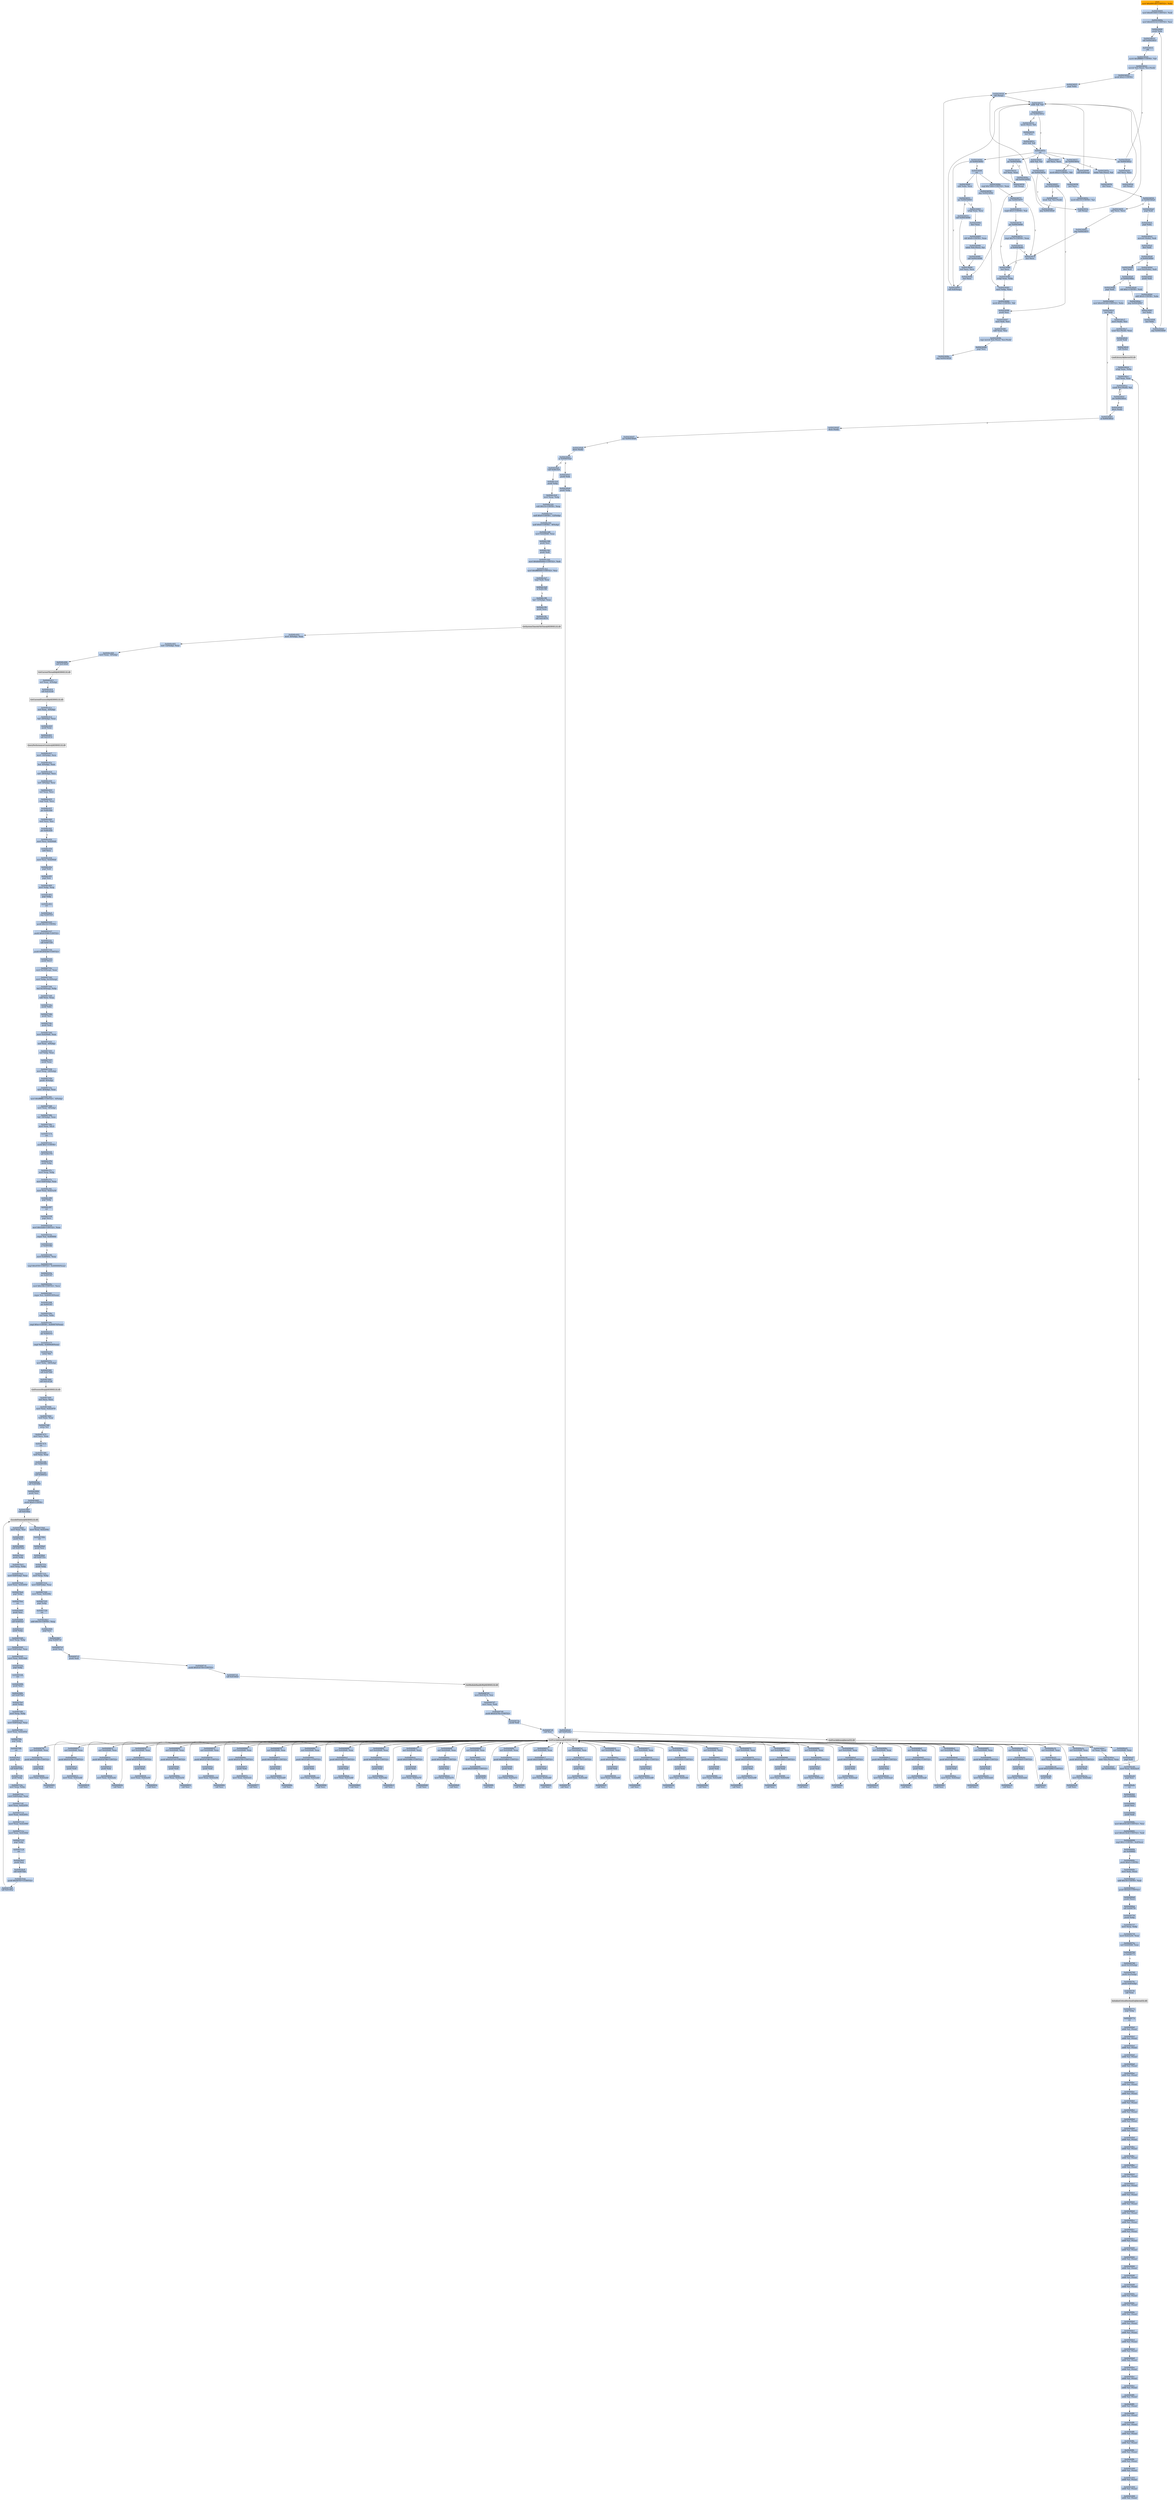 digraph G {
node[shape=rectangle,style=filled,fillcolor=lightsteelblue,color=lightsteelblue]
bgcolor="transparent"
a0x00434000movl_0x4001d0UINT32_ebx[label="start\nmovl $0x4001d0<UINT32>, %ebx",fillcolor="orange",color="lightgrey"];
a0x00434005movl_0x401000UINT32_edi[label="0x00434005\nmovl $0x401000<UINT32>, %edi"];
a0x0043400amovl_0x42521dUINT32_esi[label="0x0043400a\nmovl $0x42521d<UINT32>, %esi"];
a0x0043400fpushl_ebx[label="0x0043400f\npushl %ebx"];
a0x00434010call_0x0043401f[label="0x00434010\ncall 0x0043401f"];
a0x0043401fcld_[label="0x0043401f\ncld "];
a0x00434020movb_0xffffff80UINT8_dl[label="0x00434020\nmovb $0xffffff80<UINT8>, %dl"];
a0x00434022movsb_ds_esi__es_edi_[label="0x00434022\nmovsb %ds:(%esi), %es:(%edi)"];
a0x00434023pushl_0x2UINT8[label="0x00434023\npushl $0x2<UINT8>"];
a0x00434025popl_ebx[label="0x00434025\npopl %ebx"];
a0x00434026call_esp_[label="0x00434026\ncall (%esp)"];
a0x00434015addb_dl_dl[label="0x00434015\naddb %dl, %dl"];
a0x00434017jne_0x0043401e[label="0x00434017\njne 0x0043401e"];
a0x00434019movb_esi__dl[label="0x00434019\nmovb (%esi), %dl"];
a0x0043401bincl_esi[label="0x0043401b\nincl %esi"];
a0x0043401cadcb_dl_dl[label="0x0043401c\nadcb %dl, %dl"];
a0x0043401eret[label="0x0043401e\nret"];
a0x00434029jae_0x00434022[label="0x00434029\njae 0x00434022"];
a0x0043402bxorl_ecx_ecx[label="0x0043402b\nxorl %ecx, %ecx"];
a0x0043402dcall_esp_[label="0x0043402d\ncall (%esp)"];
a0x00434030jae_0x0043404a[label="0x00434030\njae 0x0043404a"];
a0x00434032xorl_eax_eax[label="0x00434032\nxorl %eax, %eax"];
a0x00434034call_esp_[label="0x00434034\ncall (%esp)"];
a0x00434037jae_0x0043405a[label="0x00434037\njae 0x0043405a"];
a0x00434039movb_0x2UINT8_bl[label="0x00434039\nmovb $0x2<UINT8>, %bl"];
a0x0043403bincl_ecx[label="0x0043403b\nincl %ecx"];
a0x0043403cmovb_0x10UINT8_al[label="0x0043403c\nmovb $0x10<UINT8>, %al"];
a0x0043403ecall_esp_[label="0x0043403e\ncall (%esp)"];
a0x00434041adcb_al_al[label="0x00434041\nadcb %al, %al"];
a0x00434043jae_0x0043403e[label="0x00434043\njae 0x0043403e"];
a0x00434045jne_0x00434086[label="0x00434045\njne 0x00434086"];
a0x00434086pushl_esi[label="0x00434086\npushl %esi"];
a0x00434087movl_edi_esi[label="0x00434087\nmovl %edi, %esi"];
a0x00434089subl_eax_esi[label="0x00434089\nsubl %eax, %esi"];
a0x0043408brepz_movsb_ds_esi__es_edi_[label="0x0043408b\nrepz movsb %ds:(%esi), %es:(%edi)"];
a0x0043408dpopl_esi[label="0x0043408d\npopl %esi"];
a0x0043408ejmp_0x00434026[label="0x0043408e\njmp 0x00434026"];
a0x00434047stosb_al_es_edi_[label="0x00434047\nstosb %al, %es:(%edi)"];
a0x00434048jmp_0x00434026[label="0x00434048\njmp 0x00434026"];
a0x0043405alodsb_ds_esi__al[label="0x0043405a\nlodsb %ds:(%esi), %al"];
a0x0043405bshrl_eax[label="0x0043405b\nshrl %eax"];
a0x0043405dje_0x004340a0[label="0x0043405d\nje 0x004340a0"];
a0x0043405fadcl_ecx_ecx[label="0x0043405f\nadcl %ecx, %ecx"];
a0x00434061jmp_0x0043407f[label="0x00434061\njmp 0x0043407f"];
a0x0043407fincl_ecx[label="0x0043407f\nincl %ecx"];
a0x00434080incl_ecx[label="0x00434080\nincl %ecx"];
a0x00434081xchgl_eax_ebp[label="0x00434081\nxchgl %eax, %ebp"];
a0x00434082movl_ebp_eax[label="0x00434082\nmovl %ebp, %eax"];
a0x00434084movb_0x1UINT8_bl[label="0x00434084\nmovb $0x1<UINT8>, %bl"];
a0x0043404acall_0x00434092[label="0x0043404a\ncall 0x00434092"];
a0x00434092incl_ecx[label="0x00434092\nincl %ecx"];
a0x00434093call_0x4esp_[label="0x00434093\ncall 0x4(%esp)"];
a0x00434097adcl_ecx_ecx[label="0x00434097\nadcl %ecx, %ecx"];
a0x00434099call_0x4esp_[label="0x00434099\ncall 0x4(%esp)"];
a0x0043409djb_0x00434093[label="0x0043409d\njb 0x00434093"];
a0x0043409fret[label="0x0043409f\nret"];
a0x0043404fsubl_ebx_ecx[label="0x0043404f\nsubl %ebx, %ecx"];
a0x00434051jne_0x00434063[label="0x00434051\njne 0x00434063"];
a0x00434063xchgl_eax_ecx[label="0x00434063\nxchgl %eax, %ecx"];
a0x00434064decl_eax[label="0x00434064\ndecl %eax"];
a0x00434065shll_0x8UINT8_eax[label="0x00434065\nshll $0x8<UINT8>, %eax"];
a0x00434068lodsb_ds_esi__al[label="0x00434068\nlodsb %ds:(%esi), %al"];
a0x00434069call_0x00434090[label="0x00434069\ncall 0x00434090"];
a0x00434090xorl_ecx_ecx[label="0x00434090\nxorl %ecx, %ecx"];
a0x0043406ecmpl_0x7d00UINT32_eax[label="0x0043406e\ncmpl $0x7d00<UINT32>, %eax"];
a0x00434073jae_0x0043407f[label="0x00434073\njae 0x0043407f"];
a0x00434075cmpb_0x5UINT8_ah[label="0x00434075\ncmpb $0x5<UINT8>, %ah"];
a0x00434078jae_0x00434080[label="0x00434078\njae 0x00434080"];
a0x0043407acmpl_0x7fUINT8_eax[label="0x0043407a\ncmpl $0x7f<UINT8>, %eax"];
a0x0043407dja_0x00434081[label="0x0043407d\nja 0x00434081"];
a0x00434053call_0x00434090[label="0x00434053\ncall 0x00434090"];
a0x00434058jmp_0x00434082[label="0x00434058\njmp 0x00434082"];
a0x004340a0popl_edi[label="0x004340a0\npopl %edi"];
a0x004340a1popl_ebx[label="0x004340a1\npopl %ebx"];
a0x004340a2movzwl_ebx__edi[label="0x004340a2\nmovzwl (%ebx), %edi"];
a0x004340a5decl_edi[label="0x004340a5\ndecl %edi"];
a0x004340a6je_0x004340b0[label="0x004340a6\nje 0x004340b0"];
a0x004340a8decl_edi[label="0x004340a8\ndecl %edi"];
a0x004340a9je_0x004340be[label="0x004340a9\nje 0x004340be"];
a0x004340abshll_0xcUINT8_edi[label="0x004340ab\nshll $0xc<UINT8>, %edi"];
a0x004340aejmp_0x004340b7[label="0x004340ae\njmp 0x004340b7"];
a0x004340b7incl_ebx[label="0x004340b7\nincl %ebx"];
a0x004340b8incl_ebx[label="0x004340b8\nincl %ebx"];
a0x004340b9jmp_0x0043400f[label="0x004340b9\njmp 0x0043400f"];
a0x004340b0movl_0x2ebx__edi[label="0x004340b0\nmovl 0x2(%ebx), %edi"];
a0x004340b3pushl_edi[label="0x004340b3\npushl %edi"];
a0x004340b4addl_0x4UINT8_ebx[label="0x004340b4\naddl $0x4<UINT8>, %ebx"];
a0x004340bepopl_edi[label="0x004340be\npopl %edi"];
a0x004340bfmovl_0x434128UINT32_ebx[label="0x004340bf\nmovl $0x434128<UINT32>, %ebx"];
a0x004340c4incl_edi[label="0x004340c4\nincl %edi"];
a0x004340c5movl_edi__esi[label="0x004340c5\nmovl (%edi), %esi"];
a0x004340c7scasl_es_edi__eax[label="0x004340c7\nscasl %es:(%edi), %eax"];
a0x004340c8pushl_edi[label="0x004340c8\npushl %edi"];
a0x004340c9call_ebx_[label="0x004340c9\ncall (%ebx)"];
LoadLibraryA_kernel32_dll[label="LoadLibraryA@kernel32.dll",fillcolor="lightgrey",color="lightgrey"];
a0x004340cbxchgl_eax_ebp[label="0x004340cb\nxchgl %eax, %ebp"];
a0x004340ccxorl_eax_eax[label="0x004340cc\nxorl %eax, %eax"];
a0x004340cescasb_es_edi__al[label="0x004340ce\nscasb %es:(%edi), %al"];
a0x004340cfjne_0x004340ce[label="0x004340cf\njne 0x004340ce"];
a0x004340d1decb_edi_[label="0x004340d1\ndecb (%edi)"];
a0x004340d3je_0x004340c4[label="0x004340d3\nje 0x004340c4"];
a0x004340d5decb_edi_[label="0x004340d5\ndecb (%edi)"];
a0x004340d7jne_0x004340df[label="0x004340d7\njne 0x004340df"];
a0x004340dfdecb_edi_[label="0x004340df\ndecb (%edi)"];
a0x004340e1je_0x004054a0[label="0x004340e1\nje 0x004054a0"];
a0x004340e7pushl_edi[label="0x004340e7\npushl %edi"];
a0x004340e8pushl_ebp[label="0x004340e8\npushl %ebp"];
a0x004340e9call_0x4ebx_[label="0x004340e9\ncall 0x4(%ebx)"];
GetProcAddress_kernel32_dll[label="GetProcAddress@kernel32.dll",fillcolor="lightgrey",color="lightgrey"];
a0x004340ecorl_eax_esi_[label="0x004340ec\norl %eax, (%esi)"];
a0x004340eelodsl_ds_esi__eax[label="0x004340ee\nlodsl %ds:(%esi), %eax"];
a0x004340efjne_0x004340cc[label="0x004340ef\njne 0x004340cc"];
GetProcAddress_KERNEL32_dll[label="GetProcAddress@KERNEL32.dll",fillcolor="lightgrey",color="lightgrey"];
a0x004054a0call_0x40c3c8[label="0x004054a0\ncall 0x40c3c8"];
a0x0040c3c8pushl_ebp[label="0x0040c3c8\npushl %ebp"];
a0x0040c3c9movl_esp_ebp[label="0x0040c3c9\nmovl %esp, %ebp"];
a0x0040c3cbsubl_0x14UINT8_esp[label="0x0040c3cb\nsubl $0x14<UINT8>, %esp"];
a0x0040c3ceandl_0x0UINT8__12ebp_[label="0x0040c3ce\nandl $0x0<UINT8>, -12(%ebp)"];
a0x0040c3d2andl_0x0UINT8__8ebp_[label="0x0040c3d2\nandl $0x0<UINT8>, -8(%ebp)"];
a0x0040c3d6movl_0x4200d0_eax[label="0x0040c3d6\nmovl 0x4200d0, %eax"];
a0x0040c3dbpushl_esi[label="0x0040c3db\npushl %esi"];
a0x0040c3dcpushl_edi[label="0x0040c3dc\npushl %edi"];
a0x0040c3ddmovl_0xbb40e64eUINT32_edi[label="0x0040c3dd\nmovl $0xbb40e64e<UINT32>, %edi"];
a0x0040c3e2movl_0xffff0000UINT32_esi[label="0x0040c3e2\nmovl $0xffff0000<UINT32>, %esi"];
a0x0040c3e7cmpl_edi_eax[label="0x0040c3e7\ncmpl %edi, %eax"];
a0x0040c3e9je_0x40c3f8[label="0x0040c3e9\nje 0x40c3f8"];
a0x0040c3f8leal__12ebp__eax[label="0x0040c3f8\nleal -12(%ebp), %eax"];
a0x0040c3fbpushl_eax[label="0x0040c3fb\npushl %eax"];
a0x0040c3fccall_0x414078[label="0x0040c3fc\ncall 0x414078"];
GetSystemTimeAsFileTime_KERNEL32_dll[label="GetSystemTimeAsFileTime@KERNEL32.dll",fillcolor="lightgrey",color="lightgrey"];
a0x0040c402movl__8ebp__eax[label="0x0040c402\nmovl -8(%ebp), %eax"];
a0x0040c405xorl__12ebp__eax[label="0x0040c405\nxorl -12(%ebp), %eax"];
a0x0040c408movl_eax__4ebp_[label="0x0040c408\nmovl %eax, -4(%ebp)"];
a0x0040c40bcall_0x4140e0[label="0x0040c40b\ncall 0x4140e0"];
GetCurrentThreadId_KERNEL32_dll[label="GetCurrentThreadId@KERNEL32.dll",fillcolor="lightgrey",color="lightgrey"];
a0x0040c411xorl_eax__4ebp_[label="0x0040c411\nxorl %eax, -4(%ebp)"];
a0x0040c414call_0x414140[label="0x0040c414\ncall 0x414140"];
GetCurrentProcessId_KERNEL32_dll[label="GetCurrentProcessId@KERNEL32.dll",fillcolor="lightgrey",color="lightgrey"];
a0x0040c41axorl_eax__4ebp_[label="0x0040c41a\nxorl %eax, -4(%ebp)"];
a0x0040c41dleal__20ebp__eax[label="0x0040c41d\nleal -20(%ebp), %eax"];
a0x0040c420pushl_eax[label="0x0040c420\npushl %eax"];
a0x0040c421call_0x41413c[label="0x0040c421\ncall 0x41413c"];
QueryPerformanceCounter_KERNEL32_dll[label="QueryPerformanceCounter@KERNEL32.dll",fillcolor="lightgrey",color="lightgrey"];
a0x0040c427movl__16ebp__ecx[label="0x0040c427\nmovl -16(%ebp), %ecx"];
a0x0040c42aleal__4ebp__eax[label="0x0040c42a\nleal -4(%ebp), %eax"];
a0x0040c42dxorl__20ebp__ecx[label="0x0040c42d\nxorl -20(%ebp), %ecx"];
a0x0040c430xorl__4ebp__ecx[label="0x0040c430\nxorl -4(%ebp), %ecx"];
a0x0040c433xorl_eax_ecx[label="0x0040c433\nxorl %eax, %ecx"];
a0x0040c435cmpl_edi_ecx[label="0x0040c435\ncmpl %edi, %ecx"];
a0x0040c437jne_0x40c440[label="0x0040c437\njne 0x40c440"];
a0x0040c440testl_ecx_esi[label="0x0040c440\ntestl %ecx, %esi"];
a0x0040c442jne_0x40c450[label="0x0040c442\njne 0x40c450"];
a0x0040c450movl_ecx_0x4200d0[label="0x0040c450\nmovl %ecx, 0x4200d0"];
a0x0040c456notl_ecx[label="0x0040c456\nnotl %ecx"];
a0x0040c458movl_ecx_0x4200d4[label="0x0040c458\nmovl %ecx, 0x4200d4"];
a0x0040c45epopl_edi[label="0x0040c45e\npopl %edi"];
a0x0040c45fpopl_esi[label="0x0040c45f\npopl %esi"];
a0x0040c460movl_ebp_esp[label="0x0040c460\nmovl %ebp, %esp"];
a0x0040c462popl_ebp[label="0x0040c462\npopl %ebp"];
a0x0040c463ret[label="0x0040c463\nret"];
a0x004054a5jmp_0x405325[label="0x004054a5\njmp 0x405325"];
a0x00405325pushl_0x14UINT8[label="0x00405325\npushl $0x14<UINT8>"];
a0x00405327pushl_0x41f188UINT32[label="0x00405327\npushl $0x41f188<UINT32>"];
a0x0040532ccall_0x407330[label="0x0040532c\ncall 0x407330"];
a0x00407330pushl_0x404e90UINT32[label="0x00407330\npushl $0x404e90<UINT32>"];
a0x00407335pushl_fs_0[label="0x00407335\npushl %fs:0"];
a0x0040733cmovl_0x10esp__eax[label="0x0040733c\nmovl 0x10(%esp), %eax"];
a0x00407340movl_ebp_0x10esp_[label="0x00407340\nmovl %ebp, 0x10(%esp)"];
a0x00407344leal_0x10esp__ebp[label="0x00407344\nleal 0x10(%esp), %ebp"];
a0x00407348subl_eax_esp[label="0x00407348\nsubl %eax, %esp"];
a0x0040734apushl_ebx[label="0x0040734a\npushl %ebx"];
a0x0040734bpushl_esi[label="0x0040734b\npushl %esi"];
a0x0040734cpushl_edi[label="0x0040734c\npushl %edi"];
a0x0040734dmovl_0x4200d0_eax[label="0x0040734d\nmovl 0x4200d0, %eax"];
a0x00407352xorl_eax__4ebp_[label="0x00407352\nxorl %eax, -4(%ebp)"];
a0x00407355xorl_ebp_eax[label="0x00407355\nxorl %ebp, %eax"];
a0x00407357pushl_eax[label="0x00407357\npushl %eax"];
a0x00407358movl_esp__24ebp_[label="0x00407358\nmovl %esp, -24(%ebp)"];
a0x0040735bpushl__8ebp_[label="0x0040735b\npushl -8(%ebp)"];
a0x0040735emovl__4ebp__eax[label="0x0040735e\nmovl -4(%ebp), %eax"];
a0x00407361movl_0xfffffffeUINT32__4ebp_[label="0x00407361\nmovl $0xfffffffe<UINT32>, -4(%ebp)"];
a0x00407368movl_eax__8ebp_[label="0x00407368\nmovl %eax, -8(%ebp)"];
a0x0040736bleal__16ebp__eax[label="0x0040736b\nleal -16(%ebp), %eax"];
a0x0040736emovl_eax_fs_0[label="0x0040736e\nmovl %eax, %fs:0"];
a0x00407374ret[label="0x00407374\nret"];
a0x00405331pushl_0x1UINT8[label="0x00405331\npushl $0x1<UINT8>"];
a0x00405333call_0x40c37b[label="0x00405333\ncall 0x40c37b"];
a0x0040c37bpushl_ebp[label="0x0040c37b\npushl %ebp"];
a0x0040c37cmovl_esp_ebp[label="0x0040c37c\nmovl %esp, %ebp"];
a0x0040c37emovl_0x8ebp__eax[label="0x0040c37e\nmovl 0x8(%ebp), %eax"];
a0x0040c381movl_eax_0x421a18[label="0x0040c381\nmovl %eax, 0x421a18"];
a0x0040c386popl_ebp[label="0x0040c386\npopl %ebp"];
a0x0040c387ret[label="0x0040c387\nret"];
a0x00405338popl_ecx[label="0x00405338\npopl %ecx"];
a0x00405339movl_0x5a4dUINT32_eax[label="0x00405339\nmovl $0x5a4d<UINT32>, %eax"];
a0x0040533ecmpw_ax_0x400000[label="0x0040533e\ncmpw %ax, 0x400000"];
a0x00405345je_0x40534b[label="0x00405345\nje 0x40534b"];
a0x0040534bmovl_0x40003c_eax[label="0x0040534b\nmovl 0x40003c, %eax"];
a0x00405350cmpl_0x4550UINT32_0x400000eax_[label="0x00405350\ncmpl $0x4550<UINT32>, 0x400000(%eax)"];
a0x0040535ajne_0x405347[label="0x0040535a\njne 0x405347"];
a0x0040535cmovl_0x10bUINT32_ecx[label="0x0040535c\nmovl $0x10b<UINT32>, %ecx"];
a0x00405361cmpw_cx_0x400018eax_[label="0x00405361\ncmpw %cx, 0x400018(%eax)"];
a0x00405368jne_0x405347[label="0x00405368\njne 0x405347"];
a0x0040536axorl_ebx_ebx[label="0x0040536a\nxorl %ebx, %ebx"];
a0x0040536ccmpl_0xeUINT8_0x400074eax_[label="0x0040536c\ncmpl $0xe<UINT8>, 0x400074(%eax)"];
a0x00405373jbe_0x40537e[label="0x00405373\njbe 0x40537e"];
a0x00405375cmpl_ebx_0x4000e8eax_[label="0x00405375\ncmpl %ebx, 0x4000e8(%eax)"];
a0x0040537bsetne_bl[label="0x0040537b\nsetne %bl"];
a0x0040537emovl_ebx__28ebp_[label="0x0040537e\nmovl %ebx, -28(%ebp)"];
a0x00405381call_0x407460[label="0x00405381\ncall 0x407460"];
a0x00407460call_0x414128[label="0x00407460\ncall 0x414128"];
GetProcessHeap_KERNEL32_dll[label="GetProcessHeap@KERNEL32.dll",fillcolor="lightgrey",color="lightgrey"];
a0x00407466xorl_ecx_ecx[label="0x00407466\nxorl %ecx, %ecx"];
a0x00407468movl_eax_0x422078[label="0x00407468\nmovl %eax, 0x422078"];
a0x0040746dtestl_eax_eax[label="0x0040746d\ntestl %eax, %eax"];
a0x0040746fsetne_cl[label="0x0040746f\nsetne %cl"];
a0x00407472movl_ecx_eax[label="0x00407472\nmovl %ecx, %eax"];
a0x00407474ret[label="0x00407474\nret"];
a0x00405386testl_eax_eax[label="0x00405386\ntestl %eax, %eax"];
a0x00405388jne_0x405392[label="0x00405388\njne 0x405392"];
a0x00405392call_0x4063ac[label="0x00405392\ncall 0x4063ac"];
a0x004063accall_0x403684[label="0x004063ac\ncall 0x403684"];
a0x00403684pushl_esi[label="0x00403684\npushl %esi"];
a0x00403685pushl_0x0UINT8[label="0x00403685\npushl $0x0<UINT8>"];
a0x00403687call_0x4140ac[label="0x00403687\ncall 0x4140ac"];
EncodePointer_KERNEL32_dll[label="EncodePointer@KERNEL32.dll",fillcolor="lightgrey",color="lightgrey"];
a0x0040368dmovl_eax_esi[label="0x0040368d\nmovl %eax, %esi"];
a0x0040368fpushl_esi[label="0x0040368f\npushl %esi"];
a0x00403690call_0x4070e2[label="0x00403690\ncall 0x4070e2"];
a0x004070e2pushl_ebp[label="0x004070e2\npushl %ebp"];
a0x004070e3movl_esp_ebp[label="0x004070e3\nmovl %esp, %ebp"];
a0x004070e5movl_0x8ebp__eax[label="0x004070e5\nmovl 0x8(%ebp), %eax"];
a0x004070e8movl_eax_0x422050[label="0x004070e8\nmovl %eax, 0x422050"];
a0x004070edpopl_ebp[label="0x004070ed\npopl %ebp"];
a0x004070eeret[label="0x004070ee\nret"];
a0x00403695pushl_esi[label="0x00403695\npushl %esi"];
a0x00403696call_0x4055cf[label="0x00403696\ncall 0x4055cf"];
a0x004055cfpushl_ebp[label="0x004055cf\npushl %ebp"];
a0x004055d0movl_esp_ebp[label="0x004055d0\nmovl %esp, %ebp"];
a0x004055d2movl_0x8ebp__eax[label="0x004055d2\nmovl 0x8(%ebp), %eax"];
a0x004055d5movl_eax_0x4218a0[label="0x004055d5\nmovl %eax, 0x4218a0"];
a0x004055dapopl_ebp[label="0x004055da\npopl %ebp"];
a0x004055dbret[label="0x004055db\nret"];
a0x0040369bpushl_esi[label="0x0040369b\npushl %esi"];
a0x0040369ccall_0x4070ef[label="0x0040369c\ncall 0x4070ef"];
a0x004070efpushl_ebp[label="0x004070ef\npushl %ebp"];
a0x004070f0movl_esp_ebp[label="0x004070f0\nmovl %esp, %ebp"];
a0x004070f2movl_0x8ebp__eax[label="0x004070f2\nmovl 0x8(%ebp), %eax"];
a0x004070f5movl_eax_0x422054[label="0x004070f5\nmovl %eax, 0x422054"];
a0x004070fapopl_ebp[label="0x004070fa\npopl %ebp"];
a0x004070fbret[label="0x004070fb\nret"];
a0x004036a1pushl_esi[label="0x004036a1\npushl %esi"];
a0x004036a2call_0x407109[label="0x004036a2\ncall 0x407109"];
a0x00407109pushl_ebp[label="0x00407109\npushl %ebp"];
a0x0040710amovl_esp_ebp[label="0x0040710a\nmovl %esp, %ebp"];
a0x0040710cmovl_0x8ebp__eax[label="0x0040710c\nmovl 0x8(%ebp), %eax"];
a0x0040710fmovl_eax_0x422058[label="0x0040710f\nmovl %eax, 0x422058"];
a0x00407114movl_eax_0x42205c[label="0x00407114\nmovl %eax, 0x42205c"];
a0x00407119movl_eax_0x422060[label="0x00407119\nmovl %eax, 0x422060"];
a0x0040711emovl_eax_0x422064[label="0x0040711e\nmovl %eax, 0x422064"];
a0x00407123popl_ebp[label="0x00407123\npopl %ebp"];
a0x00407124ret[label="0x00407124\nret"];
a0x004036a7pushl_esi[label="0x004036a7\npushl %esi"];
a0x004036a8call_0x4070ab[label="0x004036a8\ncall 0x4070ab"];
a0x004070abpushl_0x407077UINT32[label="0x004070ab\npushl $0x407077<UINT32>"];
a0x004070b0call_0x4140ac[label="0x004070b0\ncall 0x4140ac"];
a0x004070b6movl_eax_0x42204c[label="0x004070b6\nmovl %eax, 0x42204c"];
a0x004070bbret[label="0x004070bb\nret"];
a0x004036adpushl_esi[label="0x004036ad\npushl %esi"];
a0x004036aecall_0x40731a[label="0x004036ae\ncall 0x40731a"];
a0x0040731apushl_ebp[label="0x0040731a\npushl %ebp"];
a0x0040731bmovl_esp_ebp[label="0x0040731b\nmovl %esp, %ebp"];
a0x0040731dmovl_0x8ebp__eax[label="0x0040731d\nmovl 0x8(%ebp), %eax"];
a0x00407320movl_eax_0x42206c[label="0x00407320\nmovl %eax, 0x42206c"];
a0x00407325popl_ebp[label="0x00407325\npopl %ebp"];
a0x00407326ret[label="0x00407326\nret"];
a0x004036b3addl_0x18UINT8_esp[label="0x004036b3\naddl $0x18<UINT8>, %esp"];
a0x004036b6popl_esi[label="0x004036b6\npopl %esi"];
a0x004036b7jmp_0x4067c4[label="0x004036b7\njmp 0x4067c4"];
a0x004067c4pushl_esi[label="0x004067c4\npushl %esi"];
a0x004067c5pushl_edi[label="0x004067c5\npushl %edi"];
a0x004067c6pushl_0x41b750UINT32[label="0x004067c6\npushl $0x41b750<UINT32>"];
a0x004067cbcall_0x414024[label="0x004067cb\ncall 0x414024"];
GetModuleHandleW_KERNEL32_dll[label="GetModuleHandleW@KERNEL32.dll",fillcolor="lightgrey",color="lightgrey"];
a0x004067d1movl_0x414074_esi[label="0x004067d1\nmovl 0x414074, %esi"];
a0x004067d7movl_eax_edi[label="0x004067d7\nmovl %eax, %edi"];
a0x004067d9pushl_0x41b76cUINT32[label="0x004067d9\npushl $0x41b76c<UINT32>"];
a0x004067depushl_edi[label="0x004067de\npushl %edi"];
a0x004067dfcall_esi[label="0x004067df\ncall %esi"];
a0x004067e1xorl_0x4200d0_eax[label="0x004067e1\nxorl 0x4200d0, %eax"];
a0x004067e7pushl_0x41b778UINT32[label="0x004067e7\npushl $0x41b778<UINT32>"];
a0x004067ecpushl_edi[label="0x004067ec\npushl %edi"];
a0x004067edmovl_eax_0x422a40[label="0x004067ed\nmovl %eax, 0x422a40"];
a0x004067f2call_esi[label="0x004067f2\ncall %esi"];
a0x004067f4xorl_0x4200d0_eax[label="0x004067f4\nxorl 0x4200d0, %eax"];
a0x004067fapushl_0x41b780UINT32[label="0x004067fa\npushl $0x41b780<UINT32>"];
a0x004067ffpushl_edi[label="0x004067ff\npushl %edi"];
a0x00406800movl_eax_0x422a44[label="0x00406800\nmovl %eax, 0x422a44"];
a0x00406805call_esi[label="0x00406805\ncall %esi"];
a0x00406807xorl_0x4200d0_eax[label="0x00406807\nxorl 0x4200d0, %eax"];
a0x0040680dpushl_0x41b78cUINT32[label="0x0040680d\npushl $0x41b78c<UINT32>"];
a0x00406812pushl_edi[label="0x00406812\npushl %edi"];
a0x00406813movl_eax_0x422a48[label="0x00406813\nmovl %eax, 0x422a48"];
a0x00406818call_esi[label="0x00406818\ncall %esi"];
a0x0040681axorl_0x4200d0_eax[label="0x0040681a\nxorl 0x4200d0, %eax"];
a0x00406820pushl_0x41b798UINT32[label="0x00406820\npushl $0x41b798<UINT32>"];
a0x00406825pushl_edi[label="0x00406825\npushl %edi"];
a0x00406826movl_eax_0x422a4c[label="0x00406826\nmovl %eax, 0x422a4c"];
a0x0040682bcall_esi[label="0x0040682b\ncall %esi"];
a0x0040682dxorl_0x4200d0_eax[label="0x0040682d\nxorl 0x4200d0, %eax"];
a0x00406833pushl_0x41b7b4UINT32[label="0x00406833\npushl $0x41b7b4<UINT32>"];
a0x00406838pushl_edi[label="0x00406838\npushl %edi"];
a0x00406839movl_eax_0x422a50[label="0x00406839\nmovl %eax, 0x422a50"];
a0x0040683ecall_esi[label="0x0040683e\ncall %esi"];
a0x00406840xorl_0x4200d0_eax[label="0x00406840\nxorl 0x4200d0, %eax"];
a0x00406846pushl_0x41b7c4UINT32[label="0x00406846\npushl $0x41b7c4<UINT32>"];
a0x0040684bpushl_edi[label="0x0040684b\npushl %edi"];
a0x0040684cmovl_eax_0x422a54[label="0x0040684c\nmovl %eax, 0x422a54"];
a0x00406851call_esi[label="0x00406851\ncall %esi"];
a0x00406853xorl_0x4200d0_eax[label="0x00406853\nxorl 0x4200d0, %eax"];
a0x00406859pushl_0x41b7d8UINT32[label="0x00406859\npushl $0x41b7d8<UINT32>"];
a0x0040685epushl_edi[label="0x0040685e\npushl %edi"];
a0x0040685fmovl_eax_0x422a58[label="0x0040685f\nmovl %eax, 0x422a58"];
a0x00406864call_esi[label="0x00406864\ncall %esi"];
a0x00406866xorl_0x4200d0_eax[label="0x00406866\nxorl 0x4200d0, %eax"];
a0x0040686cpushl_0x41b7f0UINT32[label="0x0040686c\npushl $0x41b7f0<UINT32>"];
a0x00406871pushl_edi[label="0x00406871\npushl %edi"];
a0x00406872movl_eax_0x422a5c[label="0x00406872\nmovl %eax, 0x422a5c"];
a0x00406877call_esi[label="0x00406877\ncall %esi"];
a0x00406879xorl_0x4200d0_eax[label="0x00406879\nxorl 0x4200d0, %eax"];
a0x0040687fpushl_0x41b808UINT32[label="0x0040687f\npushl $0x41b808<UINT32>"];
a0x00406884pushl_edi[label="0x00406884\npushl %edi"];
a0x00406885movl_eax_0x422a60[label="0x00406885\nmovl %eax, 0x422a60"];
a0x0040688acall_esi[label="0x0040688a\ncall %esi"];
a0x0040688cxorl_0x4200d0_eax[label="0x0040688c\nxorl 0x4200d0, %eax"];
a0x00406892pushl_0x41b81cUINT32[label="0x00406892\npushl $0x41b81c<UINT32>"];
a0x00406897pushl_edi[label="0x00406897\npushl %edi"];
a0x00406898movl_eax_0x422a64[label="0x00406898\nmovl %eax, 0x422a64"];
a0x0040689dcall_esi[label="0x0040689d\ncall %esi"];
a0x0040689fxorl_0x4200d0_eax[label="0x0040689f\nxorl 0x4200d0, %eax"];
a0x004068a5pushl_0x41b83cUINT32[label="0x004068a5\npushl $0x41b83c<UINT32>"];
a0x004068aapushl_edi[label="0x004068aa\npushl %edi"];
a0x004068abmovl_eax_0x422a68[label="0x004068ab\nmovl %eax, 0x422a68"];
a0x004068b0call_esi[label="0x004068b0\ncall %esi"];
a0x004068b2xorl_0x4200d0_eax[label="0x004068b2\nxorl 0x4200d0, %eax"];
a0x004068b8pushl_0x41b854UINT32[label="0x004068b8\npushl $0x41b854<UINT32>"];
a0x004068bdpushl_edi[label="0x004068bd\npushl %edi"];
a0x004068bemovl_eax_0x422a6c[label="0x004068be\nmovl %eax, 0x422a6c"];
a0x004068c3call_esi[label="0x004068c3\ncall %esi"];
a0x004068c5xorl_0x4200d0_eax[label="0x004068c5\nxorl 0x4200d0, %eax"];
a0x004068cbpushl_0x41b86cUINT32[label="0x004068cb\npushl $0x41b86c<UINT32>"];
a0x004068d0pushl_edi[label="0x004068d0\npushl %edi"];
a0x004068d1movl_eax_0x422a70[label="0x004068d1\nmovl %eax, 0x422a70"];
a0x004068d6call_esi[label="0x004068d6\ncall %esi"];
a0x004068d8xorl_0x4200d0_eax[label="0x004068d8\nxorl 0x4200d0, %eax"];
a0x004068depushl_0x41b880UINT32[label="0x004068de\npushl $0x41b880<UINT32>"];
a0x004068e3pushl_edi[label="0x004068e3\npushl %edi"];
a0x004068e4movl_eax_0x422a74[label="0x004068e4\nmovl %eax, 0x422a74"];
a0x004068e9call_esi[label="0x004068e9\ncall %esi"];
a0x004068ebxorl_0x4200d0_eax[label="0x004068eb\nxorl 0x4200d0, %eax"];
a0x004068f1movl_eax_0x422a78[label="0x004068f1\nmovl %eax, 0x422a78"];
a0x004068f6pushl_0x41b894UINT32[label="0x004068f6\npushl $0x41b894<UINT32>"];
a0x004068fbpushl_edi[label="0x004068fb\npushl %edi"];
a0x004068fccall_esi[label="0x004068fc\ncall %esi"];
a0x004068fexorl_0x4200d0_eax[label="0x004068fe\nxorl 0x4200d0, %eax"];
a0x00406904pushl_0x41b8b0UINT32[label="0x00406904\npushl $0x41b8b0<UINT32>"];
a0x00406909pushl_edi[label="0x00406909\npushl %edi"];
a0x0040690amovl_eax_0x422a7c[label="0x0040690a\nmovl %eax, 0x422a7c"];
a0x0040690fcall_esi[label="0x0040690f\ncall %esi"];
a0x00406911xorl_0x4200d0_eax[label="0x00406911\nxorl 0x4200d0, %eax"];
a0x00406917pushl_0x41b8d0UINT32[label="0x00406917\npushl $0x41b8d0<UINT32>"];
a0x0040691cpushl_edi[label="0x0040691c\npushl %edi"];
a0x0040691dmovl_eax_0x422a80[label="0x0040691d\nmovl %eax, 0x422a80"];
a0x00406922call_esi[label="0x00406922\ncall %esi"];
a0x00406924xorl_0x4200d0_eax[label="0x00406924\nxorl 0x4200d0, %eax"];
a0x0040692apushl_0x41b8ecUINT32[label="0x0040692a\npushl $0x41b8ec<UINT32>"];
a0x0040692fpushl_edi[label="0x0040692f\npushl %edi"];
a0x00406930movl_eax_0x422a84[label="0x00406930\nmovl %eax, 0x422a84"];
a0x00406935call_esi[label="0x00406935\ncall %esi"];
a0x00406937xorl_0x4200d0_eax[label="0x00406937\nxorl 0x4200d0, %eax"];
a0x0040693dpushl_0x41b90cUINT32[label="0x0040693d\npushl $0x41b90c<UINT32>"];
a0x00406942pushl_edi[label="0x00406942\npushl %edi"];
a0x00406943movl_eax_0x422a88[label="0x00406943\nmovl %eax, 0x422a88"];
a0x00406948call_esi[label="0x00406948\ncall %esi"];
a0x0040694axorl_0x4200d0_eax[label="0x0040694a\nxorl 0x4200d0, %eax"];
a0x00406950pushl_0x41b920UINT32[label="0x00406950\npushl $0x41b920<UINT32>"];
a0x00406955pushl_edi[label="0x00406955\npushl %edi"];
a0x00406956movl_eax_0x422a8c[label="0x00406956\nmovl %eax, 0x422a8c"];
a0x0040695bcall_esi[label="0x0040695b\ncall %esi"];
a0x0040695dxorl_0x4200d0_eax[label="0x0040695d\nxorl 0x4200d0, %eax"];
a0x00406963pushl_0x41b93cUINT32[label="0x00406963\npushl $0x41b93c<UINT32>"];
a0x00406968pushl_edi[label="0x00406968\npushl %edi"];
a0x00406969movl_eax_0x422a90[label="0x00406969\nmovl %eax, 0x422a90"];
a0x0040696ecall_esi[label="0x0040696e\ncall %esi"];
a0x00406970xorl_0x4200d0_eax[label="0x00406970\nxorl 0x4200d0, %eax"];
a0x00406976pushl_0x41b950UINT32[label="0x00406976\npushl $0x41b950<UINT32>"];
a0x0040697bpushl_edi[label="0x0040697b\npushl %edi"];
a0x0040697cmovl_eax_0x422a98[label="0x0040697c\nmovl %eax, 0x422a98"];
a0x00406981call_esi[label="0x00406981\ncall %esi"];
a0x00406983xorl_0x4200d0_eax[label="0x00406983\nxorl 0x4200d0, %eax"];
a0x00406989pushl_0x41b960UINT32[label="0x00406989\npushl $0x41b960<UINT32>"];
a0x0040698epushl_edi[label="0x0040698e\npushl %edi"];
a0x0040698fmovl_eax_0x422a94[label="0x0040698f\nmovl %eax, 0x422a94"];
a0x00406994call_esi[label="0x00406994\ncall %esi"];
a0x00406996xorl_0x4200d0_eax[label="0x00406996\nxorl 0x4200d0, %eax"];
a0x0040699cpushl_0x41b970UINT32[label="0x0040699c\npushl $0x41b970<UINT32>"];
a0x004069a1pushl_edi[label="0x004069a1\npushl %edi"];
a0x004069a2movl_eax_0x422a9c[label="0x004069a2\nmovl %eax, 0x422a9c"];
a0x004069a7call_esi[label="0x004069a7\ncall %esi"];
a0x004069a9xorl_0x4200d0_eax[label="0x004069a9\nxorl 0x4200d0, %eax"];
a0x004069afpushl_0x41b980UINT32[label="0x004069af\npushl $0x41b980<UINT32>"];
a0x004069b4pushl_edi[label="0x004069b4\npushl %edi"];
a0x004069b5movl_eax_0x422aa0[label="0x004069b5\nmovl %eax, 0x422aa0"];
a0x004069bacall_esi[label="0x004069ba\ncall %esi"];
a0x004069bcxorl_0x4200d0_eax[label="0x004069bc\nxorl 0x4200d0, %eax"];
a0x004069c2pushl_0x41b990UINT32[label="0x004069c2\npushl $0x41b990<UINT32>"];
a0x004069c7pushl_edi[label="0x004069c7\npushl %edi"];
a0x004069c8movl_eax_0x422aa4[label="0x004069c8\nmovl %eax, 0x422aa4"];
a0x004069cdcall_esi[label="0x004069cd\ncall %esi"];
a0x004069cfxorl_0x4200d0_eax[label="0x004069cf\nxorl 0x4200d0, %eax"];
a0x004069d5pushl_0x41b9acUINT32[label="0x004069d5\npushl $0x41b9ac<UINT32>"];
a0x004069dapushl_edi[label="0x004069da\npushl %edi"];
a0x004069dbmovl_eax_0x422aa8[label="0x004069db\nmovl %eax, 0x422aa8"];
a0x004069e0call_esi[label="0x004069e0\ncall %esi"];
a0x004069e2xorl_0x4200d0_eax[label="0x004069e2\nxorl 0x4200d0, %eax"];
a0x004069e8pushl_0x41b9c0UINT32[label="0x004069e8\npushl $0x41b9c0<UINT32>"];
a0x004069edpushl_edi[label="0x004069ed\npushl %edi"];
a0x004069eemovl_eax_0x422aac[label="0x004069ee\nmovl %eax, 0x422aac"];
a0x004069f3call_esi[label="0x004069f3\ncall %esi"];
a0x004069f5xorl_0x4200d0_eax[label="0x004069f5\nxorl 0x4200d0, %eax"];
a0x004069fbpushl_0x41b9d0UINT32[label="0x004069fb\npushl $0x41b9d0<UINT32>"];
a0x00406a00pushl_edi[label="0x00406a00\npushl %edi"];
a0x00406a01movl_eax_0x422ab0[label="0x00406a01\nmovl %eax, 0x422ab0"];
a0x00406a06call_esi[label="0x00406a06\ncall %esi"];
a0x00406a08xorl_0x4200d0_eax[label="0x00406a08\nxorl 0x4200d0, %eax"];
a0x00406a0epushl_0x41b9e4UINT32[label="0x00406a0e\npushl $0x41b9e4<UINT32>"];
a0x00406a13pushl_edi[label="0x00406a13\npushl %edi"];
a0x00406a14movl_eax_0x422ab4[label="0x00406a14\nmovl %eax, 0x422ab4"];
a0x00406a19call_esi[label="0x00406a19\ncall %esi"];
a0x00406a1bxorl_0x4200d0_eax[label="0x00406a1b\nxorl 0x4200d0, %eax"];
a0x00406a21movl_eax_0x422ab8[label="0x00406a21\nmovl %eax, 0x422ab8"];
a0x00406a26pushl_0x41b9f4UINT32[label="0x00406a26\npushl $0x41b9f4<UINT32>"];
a0x00406a2bpushl_edi[label="0x00406a2b\npushl %edi"];
a0x00406a2ccall_esi[label="0x00406a2c\ncall %esi"];
a0x00406a2exorl_0x4200d0_eax[label="0x00406a2e\nxorl 0x4200d0, %eax"];
a0x00406a34pushl_0x41ba14UINT32[label="0x00406a34\npushl $0x41ba14<UINT32>"];
a0x00406a39pushl_edi[label="0x00406a39\npushl %edi"];
a0x00406a3amovl_eax_0x422abc[label="0x00406a3a\nmovl %eax, 0x422abc"];
a0x00406a3fcall_esi[label="0x00406a3f\ncall %esi"];
a0x00406a41xorl_0x4200d0_eax[label="0x00406a41\nxorl 0x4200d0, %eax"];
a0x00406a47popl_edi[label="0x00406a47\npopl %edi"];
a0x00406a48movl_eax_0x422ac0[label="0x00406a48\nmovl %eax, 0x422ac0"];
a0x00406a4dpopl_esi[label="0x00406a4d\npopl %esi"];
a0x00406a4eret[label="0x00406a4e\nret"];
a0x004063b1call_0x40668a[label="0x004063b1\ncall 0x40668a"];
a0x0040668apushl_esi[label="0x0040668a\npushl %esi"];
a0x0040668bpushl_edi[label="0x0040668b\npushl %edi"];
a0x0040668cmovl_0x420c28UINT32_esi[label="0x0040668c\nmovl $0x420c28<UINT32>, %esi"];
a0x00406691movl_0x4218c8UINT32_edi[label="0x00406691\nmovl $0x4218c8<UINT32>, %edi"];
a0x00406696cmpl_0x1UINT8_0x4esi_[label="0x00406696\ncmpl $0x1<UINT8>, 0x4(%esi)"];
a0x0040669ajne_0x4066b2[label="0x0040669a\njne 0x4066b2"];
a0x0040669cpushl_0x0UINT8[label="0x0040669c\npushl $0x0<UINT8>"];
a0x0040669emovl_edi_esi_[label="0x0040669e\nmovl %edi, (%esi)"];
a0x004066a0addl_0x18UINT8_edi[label="0x004066a0\naddl $0x18<UINT8>, %edi"];
a0x004066a3pushl_0xfa0UINT32[label="0x004066a3\npushl $0xfa0<UINT32>"];
a0x004066a8pushl_esi_[label="0x004066a8\npushl (%esi)"];
a0x004066aacall_0x406756[label="0x004066aa\ncall 0x406756"];
a0x00406756pushl_ebp[label="0x00406756\npushl %ebp"];
a0x00406757movl_esp_ebp[label="0x00406757\nmovl %esp, %ebp"];
a0x00406759movl_0x422a50_eax[label="0x00406759\nmovl 0x422a50, %eax"];
a0x0040675exorl_0x4200d0_eax[label="0x0040675e\nxorl 0x4200d0, %eax"];
a0x00406764je_0x406773[label="0x00406764\nje 0x406773"];
a0x00406766pushl_0x10ebp_[label="0x00406766\npushl 0x10(%ebp)"];
a0x00406769pushl_0xcebp_[label="0x00406769\npushl 0xc(%ebp)"];
a0x0040676cpushl_0x8ebp_[label="0x0040676c\npushl 0x8(%ebp)"];
a0x0040676fcall_eax[label="0x0040676f\ncall %eax"];
InitializeCriticalSectionEx_kernel32_dll[label="InitializeCriticalSectionEx@kernel32.dll",fillcolor="lightgrey",color="lightgrey"];
a0x00406771popl_ebp[label="0x00406771\npopl %ebp"];
a0x00406772ret[label="0x00406772\nret"];
a0x00000fa0addb_al_eax_[label="0x00000fa0\naddb %al, (%eax)"];
a0x00000fa2addb_al_eax_[label="0x00000fa2\naddb %al, (%eax)"];
a0x00000fa4addb_al_eax_[label="0x00000fa4\naddb %al, (%eax)"];
a0x00000fa6addb_al_eax_[label="0x00000fa6\naddb %al, (%eax)"];
a0x00000fa8addb_al_eax_[label="0x00000fa8\naddb %al, (%eax)"];
a0x00000faaaddb_al_eax_[label="0x00000faa\naddb %al, (%eax)"];
a0x00000facaddb_al_eax_[label="0x00000fac\naddb %al, (%eax)"];
a0x00000faeaddb_al_eax_[label="0x00000fae\naddb %al, (%eax)"];
a0x00000fb0addb_al_eax_[label="0x00000fb0\naddb %al, (%eax)"];
a0x00000fb2addb_al_eax_[label="0x00000fb2\naddb %al, (%eax)"];
a0x00000fb4addb_al_eax_[label="0x00000fb4\naddb %al, (%eax)"];
a0x00000fb6addb_al_eax_[label="0x00000fb6\naddb %al, (%eax)"];
a0x00000fb8addb_al_eax_[label="0x00000fb8\naddb %al, (%eax)"];
a0x00000fbaaddb_al_eax_[label="0x00000fba\naddb %al, (%eax)"];
a0x00000fbcaddb_al_eax_[label="0x00000fbc\naddb %al, (%eax)"];
a0x00000fbeaddb_al_eax_[label="0x00000fbe\naddb %al, (%eax)"];
a0x00000fc0addb_al_eax_[label="0x00000fc0\naddb %al, (%eax)"];
a0x00000fc2addb_al_eax_[label="0x00000fc2\naddb %al, (%eax)"];
a0x00000fc4addb_al_eax_[label="0x00000fc4\naddb %al, (%eax)"];
a0x00000fc6addb_al_eax_[label="0x00000fc6\naddb %al, (%eax)"];
a0x00000fc8addb_al_eax_[label="0x00000fc8\naddb %al, (%eax)"];
a0x00000fcaaddb_al_eax_[label="0x00000fca\naddb %al, (%eax)"];
a0x00000fccaddb_al_eax_[label="0x00000fcc\naddb %al, (%eax)"];
a0x00000fceaddb_al_eax_[label="0x00000fce\naddb %al, (%eax)"];
a0x00000fd0addb_al_eax_[label="0x00000fd0\naddb %al, (%eax)"];
a0x00000fd2addb_al_eax_[label="0x00000fd2\naddb %al, (%eax)"];
a0x00000fd4addb_al_eax_[label="0x00000fd4\naddb %al, (%eax)"];
a0x00000fd6addb_al_eax_[label="0x00000fd6\naddb %al, (%eax)"];
a0x00000fd8addb_al_eax_[label="0x00000fd8\naddb %al, (%eax)"];
a0x00000fdaaddb_al_eax_[label="0x00000fda\naddb %al, (%eax)"];
a0x00000fdcaddb_al_eax_[label="0x00000fdc\naddb %al, (%eax)"];
a0x00000fdeaddb_al_eax_[label="0x00000fde\naddb %al, (%eax)"];
a0x00000fe0addb_al_eax_[label="0x00000fe0\naddb %al, (%eax)"];
a0x00000fe2addb_al_eax_[label="0x00000fe2\naddb %al, (%eax)"];
a0x00000fe4addb_al_eax_[label="0x00000fe4\naddb %al, (%eax)"];
a0x00000fe6addb_al_eax_[label="0x00000fe6\naddb %al, (%eax)"];
a0x00000fe8addb_al_eax_[label="0x00000fe8\naddb %al, (%eax)"];
a0x00000feaaddb_al_eax_[label="0x00000fea\naddb %al, (%eax)"];
a0x00000fecaddb_al_eax_[label="0x00000fec\naddb %al, (%eax)"];
a0x00000feeaddb_al_eax_[label="0x00000fee\naddb %al, (%eax)"];
a0x00000ff0addb_al_eax_[label="0x00000ff0\naddb %al, (%eax)"];
a0x00000ff2addb_al_eax_[label="0x00000ff2\naddb %al, (%eax)"];
a0x00000ff4addb_al_eax_[label="0x00000ff4\naddb %al, (%eax)"];
a0x00000ff6addb_al_eax_[label="0x00000ff6\naddb %al, (%eax)"];
a0x00000ff8addb_al_eax_[label="0x00000ff8\naddb %al, (%eax)"];
a0x00000ffaaddb_al_eax_[label="0x00000ffa\naddb %al, (%eax)"];
a0x00000ffcaddb_al_eax_[label="0x00000ffc\naddb %al, (%eax)"];
a0x00000ffeaddb_al_eax_[label="0x00000ffe\naddb %al, (%eax)"];
a0x00001000addb_al_eax_[label="0x00001000\naddb %al, (%eax)"];
a0x00001002addb_al_eax_[label="0x00001002\naddb %al, (%eax)"];
a0x00001004addb_al_eax_[label="0x00001004\naddb %al, (%eax)"];
a0x00001006addb_al_eax_[label="0x00001006\naddb %al, (%eax)"];
a0x00434000movl_0x4001d0UINT32_ebx -> a0x00434005movl_0x401000UINT32_edi [color="#000000"];
a0x00434005movl_0x401000UINT32_edi -> a0x0043400amovl_0x42521dUINT32_esi [color="#000000"];
a0x0043400amovl_0x42521dUINT32_esi -> a0x0043400fpushl_ebx [color="#000000"];
a0x0043400fpushl_ebx -> a0x00434010call_0x0043401f [color="#000000"];
a0x00434010call_0x0043401f -> a0x0043401fcld_ [color="#000000"];
a0x0043401fcld_ -> a0x00434020movb_0xffffff80UINT8_dl [color="#000000"];
a0x00434020movb_0xffffff80UINT8_dl -> a0x00434022movsb_ds_esi__es_edi_ [color="#000000"];
a0x00434022movsb_ds_esi__es_edi_ -> a0x00434023pushl_0x2UINT8 [color="#000000"];
a0x00434023pushl_0x2UINT8 -> a0x00434025popl_ebx [color="#000000"];
a0x00434025popl_ebx -> a0x00434026call_esp_ [color="#000000"];
a0x00434026call_esp_ -> a0x00434015addb_dl_dl [color="#000000"];
a0x00434015addb_dl_dl -> a0x00434017jne_0x0043401e [color="#000000"];
a0x00434017jne_0x0043401e -> a0x00434019movb_esi__dl [color="#000000",label="F"];
a0x00434019movb_esi__dl -> a0x0043401bincl_esi [color="#000000"];
a0x0043401bincl_esi -> a0x0043401cadcb_dl_dl [color="#000000"];
a0x0043401cadcb_dl_dl -> a0x0043401eret [color="#000000"];
a0x0043401eret -> a0x00434029jae_0x00434022 [color="#000000"];
a0x00434029jae_0x00434022 -> a0x00434022movsb_ds_esi__es_edi_ [color="#000000",label="T"];
a0x00434017jne_0x0043401e -> a0x0043401eret [color="#000000",label="T"];
a0x00434029jae_0x00434022 -> a0x0043402bxorl_ecx_ecx [color="#000000",label="F"];
a0x0043402bxorl_ecx_ecx -> a0x0043402dcall_esp_ [color="#000000"];
a0x0043402dcall_esp_ -> a0x00434015addb_dl_dl [color="#000000"];
a0x0043401eret -> a0x00434030jae_0x0043404a [color="#000000"];
a0x00434030jae_0x0043404a -> a0x00434032xorl_eax_eax [color="#000000",label="F"];
a0x00434032xorl_eax_eax -> a0x00434034call_esp_ [color="#000000"];
a0x00434034call_esp_ -> a0x00434015addb_dl_dl [color="#000000"];
a0x0043401eret -> a0x00434037jae_0x0043405a [color="#000000"];
a0x00434037jae_0x0043405a -> a0x00434039movb_0x2UINT8_bl [color="#000000",label="F"];
a0x00434039movb_0x2UINT8_bl -> a0x0043403bincl_ecx [color="#000000"];
a0x0043403bincl_ecx -> a0x0043403cmovb_0x10UINT8_al [color="#000000"];
a0x0043403cmovb_0x10UINT8_al -> a0x0043403ecall_esp_ [color="#000000"];
a0x0043403ecall_esp_ -> a0x00434015addb_dl_dl [color="#000000"];
a0x0043401eret -> a0x00434041adcb_al_al [color="#000000"];
a0x00434041adcb_al_al -> a0x00434043jae_0x0043403e [color="#000000"];
a0x00434043jae_0x0043403e -> a0x0043403ecall_esp_ [color="#000000",label="T"];
a0x00434043jae_0x0043403e -> a0x00434045jne_0x00434086 [color="#000000",label="F"];
a0x00434045jne_0x00434086 -> a0x00434086pushl_esi [color="#000000",label="T"];
a0x00434086pushl_esi -> a0x00434087movl_edi_esi [color="#000000"];
a0x00434087movl_edi_esi -> a0x00434089subl_eax_esi [color="#000000"];
a0x00434089subl_eax_esi -> a0x0043408brepz_movsb_ds_esi__es_edi_ [color="#000000"];
a0x0043408brepz_movsb_ds_esi__es_edi_ -> a0x0043408dpopl_esi [color="#000000"];
a0x0043408dpopl_esi -> a0x0043408ejmp_0x00434026 [color="#000000"];
a0x0043408ejmp_0x00434026 -> a0x00434026call_esp_ [color="#000000"];
a0x00434045jne_0x00434086 -> a0x00434047stosb_al_es_edi_ [color="#000000",label="F"];
a0x00434047stosb_al_es_edi_ -> a0x00434048jmp_0x00434026 [color="#000000"];
a0x00434048jmp_0x00434026 -> a0x00434026call_esp_ [color="#000000"];
a0x00434037jae_0x0043405a -> a0x0043405alodsb_ds_esi__al [color="#000000",label="T"];
a0x0043405alodsb_ds_esi__al -> a0x0043405bshrl_eax [color="#000000"];
a0x0043405bshrl_eax -> a0x0043405dje_0x004340a0 [color="#000000"];
a0x0043405dje_0x004340a0 -> a0x0043405fadcl_ecx_ecx [color="#000000",label="F"];
a0x0043405fadcl_ecx_ecx -> a0x00434061jmp_0x0043407f [color="#000000"];
a0x00434061jmp_0x0043407f -> a0x0043407fincl_ecx [color="#000000"];
a0x0043407fincl_ecx -> a0x00434080incl_ecx [color="#000000"];
a0x00434080incl_ecx -> a0x00434081xchgl_eax_ebp [color="#000000"];
a0x00434081xchgl_eax_ebp -> a0x00434082movl_ebp_eax [color="#000000"];
a0x00434082movl_ebp_eax -> a0x00434084movb_0x1UINT8_bl [color="#000000"];
a0x00434084movb_0x1UINT8_bl -> a0x00434086pushl_esi [color="#000000"];
a0x00434030jae_0x0043404a -> a0x0043404acall_0x00434092 [color="#000000",label="T"];
a0x0043404acall_0x00434092 -> a0x00434092incl_ecx [color="#000000"];
a0x00434092incl_ecx -> a0x00434093call_0x4esp_ [color="#000000"];
a0x00434093call_0x4esp_ -> a0x00434015addb_dl_dl [color="#000000"];
a0x0043401eret -> a0x00434097adcl_ecx_ecx [color="#000000"];
a0x00434097adcl_ecx_ecx -> a0x00434099call_0x4esp_ [color="#000000"];
a0x00434099call_0x4esp_ -> a0x00434015addb_dl_dl [color="#000000"];
a0x0043401eret -> a0x0043409djb_0x00434093 [color="#000000"];
a0x0043409djb_0x00434093 -> a0x0043409fret [color="#000000",label="F"];
a0x0043409fret -> a0x0043404fsubl_ebx_ecx [color="#000000"];
a0x0043404fsubl_ebx_ecx -> a0x00434051jne_0x00434063 [color="#000000"];
a0x00434051jne_0x00434063 -> a0x00434063xchgl_eax_ecx [color="#000000",label="T"];
a0x00434063xchgl_eax_ecx -> a0x00434064decl_eax [color="#000000"];
a0x00434064decl_eax -> a0x00434065shll_0x8UINT8_eax [color="#000000"];
a0x00434065shll_0x8UINT8_eax -> a0x00434068lodsb_ds_esi__al [color="#000000"];
a0x00434068lodsb_ds_esi__al -> a0x00434069call_0x00434090 [color="#000000"];
a0x00434069call_0x00434090 -> a0x00434090xorl_ecx_ecx [color="#000000"];
a0x00434090xorl_ecx_ecx -> a0x00434092incl_ecx [color="#000000"];
a0x0043409djb_0x00434093 -> a0x00434093call_0x4esp_ [color="#000000",label="T"];
a0x0043409fret -> a0x0043406ecmpl_0x7d00UINT32_eax [color="#000000"];
a0x0043406ecmpl_0x7d00UINT32_eax -> a0x00434073jae_0x0043407f [color="#000000"];
a0x00434073jae_0x0043407f -> a0x00434075cmpb_0x5UINT8_ah [color="#000000",label="F"];
a0x00434075cmpb_0x5UINT8_ah -> a0x00434078jae_0x00434080 [color="#000000"];
a0x00434078jae_0x00434080 -> a0x0043407acmpl_0x7fUINT8_eax [color="#000000",label="F"];
a0x0043407acmpl_0x7fUINT8_eax -> a0x0043407dja_0x00434081 [color="#000000"];
a0x0043407dja_0x00434081 -> a0x0043407fincl_ecx [color="#000000",label="F"];
a0x00434051jne_0x00434063 -> a0x00434053call_0x00434090 [color="#000000",label="F"];
a0x00434053call_0x00434090 -> a0x00434090xorl_ecx_ecx [color="#000000"];
a0x0043409fret -> a0x00434058jmp_0x00434082 [color="#000000"];
a0x00434058jmp_0x00434082 -> a0x00434082movl_ebp_eax [color="#000000"];
a0x0043407dja_0x00434081 -> a0x00434081xchgl_eax_ebp [color="#000000",label="T"];
a0x00434078jae_0x00434080 -> a0x00434080incl_ecx [color="#000000",label="T"];
a0x00434073jae_0x0043407f -> a0x0043407fincl_ecx [color="#000000",label="T"];
a0x0043405dje_0x004340a0 -> a0x004340a0popl_edi [color="#000000",label="T"];
a0x004340a0popl_edi -> a0x004340a1popl_ebx [color="#000000"];
a0x004340a1popl_ebx -> a0x004340a2movzwl_ebx__edi [color="#000000"];
a0x004340a2movzwl_ebx__edi -> a0x004340a5decl_edi [color="#000000"];
a0x004340a5decl_edi -> a0x004340a6je_0x004340b0 [color="#000000"];
a0x004340a6je_0x004340b0 -> a0x004340a8decl_edi [color="#000000",label="F"];
a0x004340a8decl_edi -> a0x004340a9je_0x004340be [color="#000000"];
a0x004340a9je_0x004340be -> a0x004340abshll_0xcUINT8_edi [color="#000000",label="F"];
a0x004340abshll_0xcUINT8_edi -> a0x004340aejmp_0x004340b7 [color="#000000"];
a0x004340aejmp_0x004340b7 -> a0x004340b7incl_ebx [color="#000000"];
a0x004340b7incl_ebx -> a0x004340b8incl_ebx [color="#000000"];
a0x004340b8incl_ebx -> a0x004340b9jmp_0x0043400f [color="#000000"];
a0x004340b9jmp_0x0043400f -> a0x0043400fpushl_ebx [color="#000000"];
a0x004340a6je_0x004340b0 -> a0x004340b0movl_0x2ebx__edi [color="#000000",label="T"];
a0x004340b0movl_0x2ebx__edi -> a0x004340b3pushl_edi [color="#000000"];
a0x004340b3pushl_edi -> a0x004340b4addl_0x4UINT8_ebx [color="#000000"];
a0x004340b4addl_0x4UINT8_ebx -> a0x004340b7incl_ebx [color="#000000"];
a0x004340a9je_0x004340be -> a0x004340bepopl_edi [color="#000000",label="T"];
a0x004340bepopl_edi -> a0x004340bfmovl_0x434128UINT32_ebx [color="#000000"];
a0x004340bfmovl_0x434128UINT32_ebx -> a0x004340c4incl_edi [color="#000000"];
a0x004340c4incl_edi -> a0x004340c5movl_edi__esi [color="#000000"];
a0x004340c5movl_edi__esi -> a0x004340c7scasl_es_edi__eax [color="#000000"];
a0x004340c7scasl_es_edi__eax -> a0x004340c8pushl_edi [color="#000000"];
a0x004340c8pushl_edi -> a0x004340c9call_ebx_ [color="#000000"];
a0x004340c9call_ebx_ -> LoadLibraryA_kernel32_dll [color="#000000"];
LoadLibraryA_kernel32_dll -> a0x004340cbxchgl_eax_ebp [color="#000000"];
a0x004340cbxchgl_eax_ebp -> a0x004340ccxorl_eax_eax [color="#000000"];
a0x004340ccxorl_eax_eax -> a0x004340cescasb_es_edi__al [color="#000000"];
a0x004340cescasb_es_edi__al -> a0x004340cfjne_0x004340ce [color="#000000"];
a0x004340cfjne_0x004340ce -> a0x004340cescasb_es_edi__al [color="#000000",label="T"];
a0x004340cfjne_0x004340ce -> a0x004340d1decb_edi_ [color="#000000",label="F"];
a0x004340d1decb_edi_ -> a0x004340d3je_0x004340c4 [color="#000000"];
a0x004340d3je_0x004340c4 -> a0x004340d5decb_edi_ [color="#000000",label="F"];
a0x004340d5decb_edi_ -> a0x004340d7jne_0x004340df [color="#000000"];
a0x004340d7jne_0x004340df -> a0x004340dfdecb_edi_ [color="#000000",label="T"];
a0x004340dfdecb_edi_ -> a0x004340e1je_0x004054a0 [color="#000000"];
a0x004340e1je_0x004054a0 -> a0x004340e7pushl_edi [color="#000000",label="F"];
a0x004340e7pushl_edi -> a0x004340e8pushl_ebp [color="#000000"];
a0x004340e8pushl_ebp -> a0x004340e9call_0x4ebx_ [color="#000000"];
a0x004340e9call_0x4ebx_ -> GetProcAddress_kernel32_dll [color="#000000"];
GetProcAddress_kernel32_dll -> a0x004340ecorl_eax_esi_ [color="#000000"];
a0x004340ecorl_eax_esi_ -> a0x004340eelodsl_ds_esi__eax [color="#000000"];
a0x004340eelodsl_ds_esi__eax -> a0x004340efjne_0x004340cc [color="#000000"];
a0x004340efjne_0x004340cc -> a0x004340ccxorl_eax_eax [color="#000000",label="T"];
a0x004340d3je_0x004340c4 -> a0x004340c4incl_edi [color="#000000",label="T"];
a0x004340e9call_0x4ebx_ -> GetProcAddress_KERNEL32_dll [color="#000000"];
GetProcAddress_KERNEL32_dll -> a0x004340ecorl_eax_esi_ [color="#000000"];
a0x004340e1je_0x004054a0 -> a0x004054a0call_0x40c3c8 [color="#000000",label="T"];
a0x004054a0call_0x40c3c8 -> a0x0040c3c8pushl_ebp [color="#000000"];
a0x0040c3c8pushl_ebp -> a0x0040c3c9movl_esp_ebp [color="#000000"];
a0x0040c3c9movl_esp_ebp -> a0x0040c3cbsubl_0x14UINT8_esp [color="#000000"];
a0x0040c3cbsubl_0x14UINT8_esp -> a0x0040c3ceandl_0x0UINT8__12ebp_ [color="#000000"];
a0x0040c3ceandl_0x0UINT8__12ebp_ -> a0x0040c3d2andl_0x0UINT8__8ebp_ [color="#000000"];
a0x0040c3d2andl_0x0UINT8__8ebp_ -> a0x0040c3d6movl_0x4200d0_eax [color="#000000"];
a0x0040c3d6movl_0x4200d0_eax -> a0x0040c3dbpushl_esi [color="#000000"];
a0x0040c3dbpushl_esi -> a0x0040c3dcpushl_edi [color="#000000"];
a0x0040c3dcpushl_edi -> a0x0040c3ddmovl_0xbb40e64eUINT32_edi [color="#000000"];
a0x0040c3ddmovl_0xbb40e64eUINT32_edi -> a0x0040c3e2movl_0xffff0000UINT32_esi [color="#000000"];
a0x0040c3e2movl_0xffff0000UINT32_esi -> a0x0040c3e7cmpl_edi_eax [color="#000000"];
a0x0040c3e7cmpl_edi_eax -> a0x0040c3e9je_0x40c3f8 [color="#000000"];
a0x0040c3e9je_0x40c3f8 -> a0x0040c3f8leal__12ebp__eax [color="#000000",label="T"];
a0x0040c3f8leal__12ebp__eax -> a0x0040c3fbpushl_eax [color="#000000"];
a0x0040c3fbpushl_eax -> a0x0040c3fccall_0x414078 [color="#000000"];
a0x0040c3fccall_0x414078 -> GetSystemTimeAsFileTime_KERNEL32_dll [color="#000000"];
GetSystemTimeAsFileTime_KERNEL32_dll -> a0x0040c402movl__8ebp__eax [color="#000000"];
a0x0040c402movl__8ebp__eax -> a0x0040c405xorl__12ebp__eax [color="#000000"];
a0x0040c405xorl__12ebp__eax -> a0x0040c408movl_eax__4ebp_ [color="#000000"];
a0x0040c408movl_eax__4ebp_ -> a0x0040c40bcall_0x4140e0 [color="#000000"];
a0x0040c40bcall_0x4140e0 -> GetCurrentThreadId_KERNEL32_dll [color="#000000"];
GetCurrentThreadId_KERNEL32_dll -> a0x0040c411xorl_eax__4ebp_ [color="#000000"];
a0x0040c411xorl_eax__4ebp_ -> a0x0040c414call_0x414140 [color="#000000"];
a0x0040c414call_0x414140 -> GetCurrentProcessId_KERNEL32_dll [color="#000000"];
GetCurrentProcessId_KERNEL32_dll -> a0x0040c41axorl_eax__4ebp_ [color="#000000"];
a0x0040c41axorl_eax__4ebp_ -> a0x0040c41dleal__20ebp__eax [color="#000000"];
a0x0040c41dleal__20ebp__eax -> a0x0040c420pushl_eax [color="#000000"];
a0x0040c420pushl_eax -> a0x0040c421call_0x41413c [color="#000000"];
a0x0040c421call_0x41413c -> QueryPerformanceCounter_KERNEL32_dll [color="#000000"];
QueryPerformanceCounter_KERNEL32_dll -> a0x0040c427movl__16ebp__ecx [color="#000000"];
a0x0040c427movl__16ebp__ecx -> a0x0040c42aleal__4ebp__eax [color="#000000"];
a0x0040c42aleal__4ebp__eax -> a0x0040c42dxorl__20ebp__ecx [color="#000000"];
a0x0040c42dxorl__20ebp__ecx -> a0x0040c430xorl__4ebp__ecx [color="#000000"];
a0x0040c430xorl__4ebp__ecx -> a0x0040c433xorl_eax_ecx [color="#000000"];
a0x0040c433xorl_eax_ecx -> a0x0040c435cmpl_edi_ecx [color="#000000"];
a0x0040c435cmpl_edi_ecx -> a0x0040c437jne_0x40c440 [color="#000000"];
a0x0040c437jne_0x40c440 -> a0x0040c440testl_ecx_esi [color="#000000",label="T"];
a0x0040c440testl_ecx_esi -> a0x0040c442jne_0x40c450 [color="#000000"];
a0x0040c442jne_0x40c450 -> a0x0040c450movl_ecx_0x4200d0 [color="#000000",label="T"];
a0x0040c450movl_ecx_0x4200d0 -> a0x0040c456notl_ecx [color="#000000"];
a0x0040c456notl_ecx -> a0x0040c458movl_ecx_0x4200d4 [color="#000000"];
a0x0040c458movl_ecx_0x4200d4 -> a0x0040c45epopl_edi [color="#000000"];
a0x0040c45epopl_edi -> a0x0040c45fpopl_esi [color="#000000"];
a0x0040c45fpopl_esi -> a0x0040c460movl_ebp_esp [color="#000000"];
a0x0040c460movl_ebp_esp -> a0x0040c462popl_ebp [color="#000000"];
a0x0040c462popl_ebp -> a0x0040c463ret [color="#000000"];
a0x0040c463ret -> a0x004054a5jmp_0x405325 [color="#000000"];
a0x004054a5jmp_0x405325 -> a0x00405325pushl_0x14UINT8 [color="#000000"];
a0x00405325pushl_0x14UINT8 -> a0x00405327pushl_0x41f188UINT32 [color="#000000"];
a0x00405327pushl_0x41f188UINT32 -> a0x0040532ccall_0x407330 [color="#000000"];
a0x0040532ccall_0x407330 -> a0x00407330pushl_0x404e90UINT32 [color="#000000"];
a0x00407330pushl_0x404e90UINT32 -> a0x00407335pushl_fs_0 [color="#000000"];
a0x00407335pushl_fs_0 -> a0x0040733cmovl_0x10esp__eax [color="#000000"];
a0x0040733cmovl_0x10esp__eax -> a0x00407340movl_ebp_0x10esp_ [color="#000000"];
a0x00407340movl_ebp_0x10esp_ -> a0x00407344leal_0x10esp__ebp [color="#000000"];
a0x00407344leal_0x10esp__ebp -> a0x00407348subl_eax_esp [color="#000000"];
a0x00407348subl_eax_esp -> a0x0040734apushl_ebx [color="#000000"];
a0x0040734apushl_ebx -> a0x0040734bpushl_esi [color="#000000"];
a0x0040734bpushl_esi -> a0x0040734cpushl_edi [color="#000000"];
a0x0040734cpushl_edi -> a0x0040734dmovl_0x4200d0_eax [color="#000000"];
a0x0040734dmovl_0x4200d0_eax -> a0x00407352xorl_eax__4ebp_ [color="#000000"];
a0x00407352xorl_eax__4ebp_ -> a0x00407355xorl_ebp_eax [color="#000000"];
a0x00407355xorl_ebp_eax -> a0x00407357pushl_eax [color="#000000"];
a0x00407357pushl_eax -> a0x00407358movl_esp__24ebp_ [color="#000000"];
a0x00407358movl_esp__24ebp_ -> a0x0040735bpushl__8ebp_ [color="#000000"];
a0x0040735bpushl__8ebp_ -> a0x0040735emovl__4ebp__eax [color="#000000"];
a0x0040735emovl__4ebp__eax -> a0x00407361movl_0xfffffffeUINT32__4ebp_ [color="#000000"];
a0x00407361movl_0xfffffffeUINT32__4ebp_ -> a0x00407368movl_eax__8ebp_ [color="#000000"];
a0x00407368movl_eax__8ebp_ -> a0x0040736bleal__16ebp__eax [color="#000000"];
a0x0040736bleal__16ebp__eax -> a0x0040736emovl_eax_fs_0 [color="#000000"];
a0x0040736emovl_eax_fs_0 -> a0x00407374ret [color="#000000"];
a0x00407374ret -> a0x00405331pushl_0x1UINT8 [color="#000000"];
a0x00405331pushl_0x1UINT8 -> a0x00405333call_0x40c37b [color="#000000"];
a0x00405333call_0x40c37b -> a0x0040c37bpushl_ebp [color="#000000"];
a0x0040c37bpushl_ebp -> a0x0040c37cmovl_esp_ebp [color="#000000"];
a0x0040c37cmovl_esp_ebp -> a0x0040c37emovl_0x8ebp__eax [color="#000000"];
a0x0040c37emovl_0x8ebp__eax -> a0x0040c381movl_eax_0x421a18 [color="#000000"];
a0x0040c381movl_eax_0x421a18 -> a0x0040c386popl_ebp [color="#000000"];
a0x0040c386popl_ebp -> a0x0040c387ret [color="#000000"];
a0x0040c387ret -> a0x00405338popl_ecx [color="#000000"];
a0x00405338popl_ecx -> a0x00405339movl_0x5a4dUINT32_eax [color="#000000"];
a0x00405339movl_0x5a4dUINT32_eax -> a0x0040533ecmpw_ax_0x400000 [color="#000000"];
a0x0040533ecmpw_ax_0x400000 -> a0x00405345je_0x40534b [color="#000000"];
a0x00405345je_0x40534b -> a0x0040534bmovl_0x40003c_eax [color="#000000",label="T"];
a0x0040534bmovl_0x40003c_eax -> a0x00405350cmpl_0x4550UINT32_0x400000eax_ [color="#000000"];
a0x00405350cmpl_0x4550UINT32_0x400000eax_ -> a0x0040535ajne_0x405347 [color="#000000"];
a0x0040535ajne_0x405347 -> a0x0040535cmovl_0x10bUINT32_ecx [color="#000000",label="F"];
a0x0040535cmovl_0x10bUINT32_ecx -> a0x00405361cmpw_cx_0x400018eax_ [color="#000000"];
a0x00405361cmpw_cx_0x400018eax_ -> a0x00405368jne_0x405347 [color="#000000"];
a0x00405368jne_0x405347 -> a0x0040536axorl_ebx_ebx [color="#000000",label="F"];
a0x0040536axorl_ebx_ebx -> a0x0040536ccmpl_0xeUINT8_0x400074eax_ [color="#000000"];
a0x0040536ccmpl_0xeUINT8_0x400074eax_ -> a0x00405373jbe_0x40537e [color="#000000"];
a0x00405373jbe_0x40537e -> a0x00405375cmpl_ebx_0x4000e8eax_ [color="#000000",label="F"];
a0x00405375cmpl_ebx_0x4000e8eax_ -> a0x0040537bsetne_bl [color="#000000"];
a0x0040537bsetne_bl -> a0x0040537emovl_ebx__28ebp_ [color="#000000"];
a0x0040537emovl_ebx__28ebp_ -> a0x00405381call_0x407460 [color="#000000"];
a0x00405381call_0x407460 -> a0x00407460call_0x414128 [color="#000000"];
a0x00407460call_0x414128 -> GetProcessHeap_KERNEL32_dll [color="#000000"];
GetProcessHeap_KERNEL32_dll -> a0x00407466xorl_ecx_ecx [color="#000000"];
a0x00407466xorl_ecx_ecx -> a0x00407468movl_eax_0x422078 [color="#000000"];
a0x00407468movl_eax_0x422078 -> a0x0040746dtestl_eax_eax [color="#000000"];
a0x0040746dtestl_eax_eax -> a0x0040746fsetne_cl [color="#000000"];
a0x0040746fsetne_cl -> a0x00407472movl_ecx_eax [color="#000000"];
a0x00407472movl_ecx_eax -> a0x00407474ret [color="#000000"];
a0x00407474ret -> a0x00405386testl_eax_eax [color="#000000"];
a0x00405386testl_eax_eax -> a0x00405388jne_0x405392 [color="#000000"];
a0x00405388jne_0x405392 -> a0x00405392call_0x4063ac [color="#000000",label="T"];
a0x00405392call_0x4063ac -> a0x004063accall_0x403684 [color="#000000"];
a0x004063accall_0x403684 -> a0x00403684pushl_esi [color="#000000"];
a0x00403684pushl_esi -> a0x00403685pushl_0x0UINT8 [color="#000000"];
a0x00403685pushl_0x0UINT8 -> a0x00403687call_0x4140ac [color="#000000"];
a0x00403687call_0x4140ac -> EncodePointer_KERNEL32_dll [color="#000000"];
EncodePointer_KERNEL32_dll -> a0x0040368dmovl_eax_esi [color="#000000"];
a0x0040368dmovl_eax_esi -> a0x0040368fpushl_esi [color="#000000"];
a0x0040368fpushl_esi -> a0x00403690call_0x4070e2 [color="#000000"];
a0x00403690call_0x4070e2 -> a0x004070e2pushl_ebp [color="#000000"];
a0x004070e2pushl_ebp -> a0x004070e3movl_esp_ebp [color="#000000"];
a0x004070e3movl_esp_ebp -> a0x004070e5movl_0x8ebp__eax [color="#000000"];
a0x004070e5movl_0x8ebp__eax -> a0x004070e8movl_eax_0x422050 [color="#000000"];
a0x004070e8movl_eax_0x422050 -> a0x004070edpopl_ebp [color="#000000"];
a0x004070edpopl_ebp -> a0x004070eeret [color="#000000"];
a0x004070eeret -> a0x00403695pushl_esi [color="#000000"];
a0x00403695pushl_esi -> a0x00403696call_0x4055cf [color="#000000"];
a0x00403696call_0x4055cf -> a0x004055cfpushl_ebp [color="#000000"];
a0x004055cfpushl_ebp -> a0x004055d0movl_esp_ebp [color="#000000"];
a0x004055d0movl_esp_ebp -> a0x004055d2movl_0x8ebp__eax [color="#000000"];
a0x004055d2movl_0x8ebp__eax -> a0x004055d5movl_eax_0x4218a0 [color="#000000"];
a0x004055d5movl_eax_0x4218a0 -> a0x004055dapopl_ebp [color="#000000"];
a0x004055dapopl_ebp -> a0x004055dbret [color="#000000"];
a0x004055dbret -> a0x0040369bpushl_esi [color="#000000"];
a0x0040369bpushl_esi -> a0x0040369ccall_0x4070ef [color="#000000"];
a0x0040369ccall_0x4070ef -> a0x004070efpushl_ebp [color="#000000"];
a0x004070efpushl_ebp -> a0x004070f0movl_esp_ebp [color="#000000"];
a0x004070f0movl_esp_ebp -> a0x004070f2movl_0x8ebp__eax [color="#000000"];
a0x004070f2movl_0x8ebp__eax -> a0x004070f5movl_eax_0x422054 [color="#000000"];
a0x004070f5movl_eax_0x422054 -> a0x004070fapopl_ebp [color="#000000"];
a0x004070fapopl_ebp -> a0x004070fbret [color="#000000"];
a0x004070fbret -> a0x004036a1pushl_esi [color="#000000"];
a0x004036a1pushl_esi -> a0x004036a2call_0x407109 [color="#000000"];
a0x004036a2call_0x407109 -> a0x00407109pushl_ebp [color="#000000"];
a0x00407109pushl_ebp -> a0x0040710amovl_esp_ebp [color="#000000"];
a0x0040710amovl_esp_ebp -> a0x0040710cmovl_0x8ebp__eax [color="#000000"];
a0x0040710cmovl_0x8ebp__eax -> a0x0040710fmovl_eax_0x422058 [color="#000000"];
a0x0040710fmovl_eax_0x422058 -> a0x00407114movl_eax_0x42205c [color="#000000"];
a0x00407114movl_eax_0x42205c -> a0x00407119movl_eax_0x422060 [color="#000000"];
a0x00407119movl_eax_0x422060 -> a0x0040711emovl_eax_0x422064 [color="#000000"];
a0x0040711emovl_eax_0x422064 -> a0x00407123popl_ebp [color="#000000"];
a0x00407123popl_ebp -> a0x00407124ret [color="#000000"];
a0x00407124ret -> a0x004036a7pushl_esi [color="#000000"];
a0x004036a7pushl_esi -> a0x004036a8call_0x4070ab [color="#000000"];
a0x004036a8call_0x4070ab -> a0x004070abpushl_0x407077UINT32 [color="#000000"];
a0x004070abpushl_0x407077UINT32 -> a0x004070b0call_0x4140ac [color="#000000"];
a0x004070b0call_0x4140ac -> EncodePointer_KERNEL32_dll [color="#000000"];
EncodePointer_KERNEL32_dll -> a0x004070b6movl_eax_0x42204c [color="#000000"];
a0x004070b6movl_eax_0x42204c -> a0x004070bbret [color="#000000"];
a0x004070bbret -> a0x004036adpushl_esi [color="#000000"];
a0x004036adpushl_esi -> a0x004036aecall_0x40731a [color="#000000"];
a0x004036aecall_0x40731a -> a0x0040731apushl_ebp [color="#000000"];
a0x0040731apushl_ebp -> a0x0040731bmovl_esp_ebp [color="#000000"];
a0x0040731bmovl_esp_ebp -> a0x0040731dmovl_0x8ebp__eax [color="#000000"];
a0x0040731dmovl_0x8ebp__eax -> a0x00407320movl_eax_0x42206c [color="#000000"];
a0x00407320movl_eax_0x42206c -> a0x00407325popl_ebp [color="#000000"];
a0x00407325popl_ebp -> a0x00407326ret [color="#000000"];
a0x00407326ret -> a0x004036b3addl_0x18UINT8_esp [color="#000000"];
a0x004036b3addl_0x18UINT8_esp -> a0x004036b6popl_esi [color="#000000"];
a0x004036b6popl_esi -> a0x004036b7jmp_0x4067c4 [color="#000000"];
a0x004036b7jmp_0x4067c4 -> a0x004067c4pushl_esi [color="#000000"];
a0x004067c4pushl_esi -> a0x004067c5pushl_edi [color="#000000"];
a0x004067c5pushl_edi -> a0x004067c6pushl_0x41b750UINT32 [color="#000000"];
a0x004067c6pushl_0x41b750UINT32 -> a0x004067cbcall_0x414024 [color="#000000"];
a0x004067cbcall_0x414024 -> GetModuleHandleW_KERNEL32_dll [color="#000000"];
GetModuleHandleW_KERNEL32_dll -> a0x004067d1movl_0x414074_esi [color="#000000"];
a0x004067d1movl_0x414074_esi -> a0x004067d7movl_eax_edi [color="#000000"];
a0x004067d7movl_eax_edi -> a0x004067d9pushl_0x41b76cUINT32 [color="#000000"];
a0x004067d9pushl_0x41b76cUINT32 -> a0x004067depushl_edi [color="#000000"];
a0x004067depushl_edi -> a0x004067dfcall_esi [color="#000000"];
a0x004067dfcall_esi -> GetProcAddress_KERNEL32_dll [color="#000000"];
GetProcAddress_KERNEL32_dll -> a0x004067e1xorl_0x4200d0_eax [color="#000000"];
a0x004067e1xorl_0x4200d0_eax -> a0x004067e7pushl_0x41b778UINT32 [color="#000000"];
a0x004067e7pushl_0x41b778UINT32 -> a0x004067ecpushl_edi [color="#000000"];
a0x004067ecpushl_edi -> a0x004067edmovl_eax_0x422a40 [color="#000000"];
a0x004067edmovl_eax_0x422a40 -> a0x004067f2call_esi [color="#000000"];
a0x004067f2call_esi -> GetProcAddress_KERNEL32_dll [color="#000000"];
GetProcAddress_KERNEL32_dll -> a0x004067f4xorl_0x4200d0_eax [color="#000000"];
a0x004067f4xorl_0x4200d0_eax -> a0x004067fapushl_0x41b780UINT32 [color="#000000"];
a0x004067fapushl_0x41b780UINT32 -> a0x004067ffpushl_edi [color="#000000"];
a0x004067ffpushl_edi -> a0x00406800movl_eax_0x422a44 [color="#000000"];
a0x00406800movl_eax_0x422a44 -> a0x00406805call_esi [color="#000000"];
a0x00406805call_esi -> GetProcAddress_KERNEL32_dll [color="#000000"];
GetProcAddress_KERNEL32_dll -> a0x00406807xorl_0x4200d0_eax [color="#000000"];
a0x00406807xorl_0x4200d0_eax -> a0x0040680dpushl_0x41b78cUINT32 [color="#000000"];
a0x0040680dpushl_0x41b78cUINT32 -> a0x00406812pushl_edi [color="#000000"];
a0x00406812pushl_edi -> a0x00406813movl_eax_0x422a48 [color="#000000"];
a0x00406813movl_eax_0x422a48 -> a0x00406818call_esi [color="#000000"];
a0x00406818call_esi -> GetProcAddress_KERNEL32_dll [color="#000000"];
GetProcAddress_KERNEL32_dll -> a0x0040681axorl_0x4200d0_eax [color="#000000"];
a0x0040681axorl_0x4200d0_eax -> a0x00406820pushl_0x41b798UINT32 [color="#000000"];
a0x00406820pushl_0x41b798UINT32 -> a0x00406825pushl_edi [color="#000000"];
a0x00406825pushl_edi -> a0x00406826movl_eax_0x422a4c [color="#000000"];
a0x00406826movl_eax_0x422a4c -> a0x0040682bcall_esi [color="#000000"];
a0x0040682bcall_esi -> GetProcAddress_KERNEL32_dll [color="#000000"];
GetProcAddress_KERNEL32_dll -> a0x0040682dxorl_0x4200d0_eax [color="#000000"];
a0x0040682dxorl_0x4200d0_eax -> a0x00406833pushl_0x41b7b4UINT32 [color="#000000"];
a0x00406833pushl_0x41b7b4UINT32 -> a0x00406838pushl_edi [color="#000000"];
a0x00406838pushl_edi -> a0x00406839movl_eax_0x422a50 [color="#000000"];
a0x00406839movl_eax_0x422a50 -> a0x0040683ecall_esi [color="#000000"];
a0x0040683ecall_esi -> GetProcAddress_KERNEL32_dll [color="#000000"];
GetProcAddress_KERNEL32_dll -> a0x00406840xorl_0x4200d0_eax [color="#000000"];
a0x00406840xorl_0x4200d0_eax -> a0x00406846pushl_0x41b7c4UINT32 [color="#000000"];
a0x00406846pushl_0x41b7c4UINT32 -> a0x0040684bpushl_edi [color="#000000"];
a0x0040684bpushl_edi -> a0x0040684cmovl_eax_0x422a54 [color="#000000"];
a0x0040684cmovl_eax_0x422a54 -> a0x00406851call_esi [color="#000000"];
a0x00406851call_esi -> GetProcAddress_KERNEL32_dll [color="#000000"];
GetProcAddress_KERNEL32_dll -> a0x00406853xorl_0x4200d0_eax [color="#000000"];
a0x00406853xorl_0x4200d0_eax -> a0x00406859pushl_0x41b7d8UINT32 [color="#000000"];
a0x00406859pushl_0x41b7d8UINT32 -> a0x0040685epushl_edi [color="#000000"];
a0x0040685epushl_edi -> a0x0040685fmovl_eax_0x422a58 [color="#000000"];
a0x0040685fmovl_eax_0x422a58 -> a0x00406864call_esi [color="#000000"];
a0x00406864call_esi -> GetProcAddress_KERNEL32_dll [color="#000000"];
GetProcAddress_KERNEL32_dll -> a0x00406866xorl_0x4200d0_eax [color="#000000"];
a0x00406866xorl_0x4200d0_eax -> a0x0040686cpushl_0x41b7f0UINT32 [color="#000000"];
a0x0040686cpushl_0x41b7f0UINT32 -> a0x00406871pushl_edi [color="#000000"];
a0x00406871pushl_edi -> a0x00406872movl_eax_0x422a5c [color="#000000"];
a0x00406872movl_eax_0x422a5c -> a0x00406877call_esi [color="#000000"];
a0x00406877call_esi -> GetProcAddress_KERNEL32_dll [color="#000000"];
GetProcAddress_KERNEL32_dll -> a0x00406879xorl_0x4200d0_eax [color="#000000"];
a0x00406879xorl_0x4200d0_eax -> a0x0040687fpushl_0x41b808UINT32 [color="#000000"];
a0x0040687fpushl_0x41b808UINT32 -> a0x00406884pushl_edi [color="#000000"];
a0x00406884pushl_edi -> a0x00406885movl_eax_0x422a60 [color="#000000"];
a0x00406885movl_eax_0x422a60 -> a0x0040688acall_esi [color="#000000"];
a0x0040688acall_esi -> GetProcAddress_KERNEL32_dll [color="#000000"];
GetProcAddress_KERNEL32_dll -> a0x0040688cxorl_0x4200d0_eax [color="#000000"];
a0x0040688cxorl_0x4200d0_eax -> a0x00406892pushl_0x41b81cUINT32 [color="#000000"];
a0x00406892pushl_0x41b81cUINT32 -> a0x00406897pushl_edi [color="#000000"];
a0x00406897pushl_edi -> a0x00406898movl_eax_0x422a64 [color="#000000"];
a0x00406898movl_eax_0x422a64 -> a0x0040689dcall_esi [color="#000000"];
a0x0040689dcall_esi -> GetProcAddress_KERNEL32_dll [color="#000000"];
GetProcAddress_KERNEL32_dll -> a0x0040689fxorl_0x4200d0_eax [color="#000000"];
a0x0040689fxorl_0x4200d0_eax -> a0x004068a5pushl_0x41b83cUINT32 [color="#000000"];
a0x004068a5pushl_0x41b83cUINT32 -> a0x004068aapushl_edi [color="#000000"];
a0x004068aapushl_edi -> a0x004068abmovl_eax_0x422a68 [color="#000000"];
a0x004068abmovl_eax_0x422a68 -> a0x004068b0call_esi [color="#000000"];
a0x004068b0call_esi -> GetProcAddress_KERNEL32_dll [color="#000000"];
GetProcAddress_KERNEL32_dll -> a0x004068b2xorl_0x4200d0_eax [color="#000000"];
a0x004068b2xorl_0x4200d0_eax -> a0x004068b8pushl_0x41b854UINT32 [color="#000000"];
a0x004068b8pushl_0x41b854UINT32 -> a0x004068bdpushl_edi [color="#000000"];
a0x004068bdpushl_edi -> a0x004068bemovl_eax_0x422a6c [color="#000000"];
a0x004068bemovl_eax_0x422a6c -> a0x004068c3call_esi [color="#000000"];
a0x004068c3call_esi -> GetProcAddress_KERNEL32_dll [color="#000000"];
GetProcAddress_KERNEL32_dll -> a0x004068c5xorl_0x4200d0_eax [color="#000000"];
a0x004068c5xorl_0x4200d0_eax -> a0x004068cbpushl_0x41b86cUINT32 [color="#000000"];
a0x004068cbpushl_0x41b86cUINT32 -> a0x004068d0pushl_edi [color="#000000"];
a0x004068d0pushl_edi -> a0x004068d1movl_eax_0x422a70 [color="#000000"];
a0x004068d1movl_eax_0x422a70 -> a0x004068d6call_esi [color="#000000"];
a0x004068d6call_esi -> GetProcAddress_KERNEL32_dll [color="#000000"];
GetProcAddress_KERNEL32_dll -> a0x004068d8xorl_0x4200d0_eax [color="#000000"];
a0x004068d8xorl_0x4200d0_eax -> a0x004068depushl_0x41b880UINT32 [color="#000000"];
a0x004068depushl_0x41b880UINT32 -> a0x004068e3pushl_edi [color="#000000"];
a0x004068e3pushl_edi -> a0x004068e4movl_eax_0x422a74 [color="#000000"];
a0x004068e4movl_eax_0x422a74 -> a0x004068e9call_esi [color="#000000"];
a0x004068e9call_esi -> GetProcAddress_KERNEL32_dll [color="#000000"];
GetProcAddress_KERNEL32_dll -> a0x004068ebxorl_0x4200d0_eax [color="#000000"];
a0x004068ebxorl_0x4200d0_eax -> a0x004068f1movl_eax_0x422a78 [color="#000000"];
a0x004068f1movl_eax_0x422a78 -> a0x004068f6pushl_0x41b894UINT32 [color="#000000"];
a0x004068f6pushl_0x41b894UINT32 -> a0x004068fbpushl_edi [color="#000000"];
a0x004068fbpushl_edi -> a0x004068fccall_esi [color="#000000"];
a0x004068fccall_esi -> GetProcAddress_KERNEL32_dll [color="#000000"];
GetProcAddress_KERNEL32_dll -> a0x004068fexorl_0x4200d0_eax [color="#000000"];
a0x004068fexorl_0x4200d0_eax -> a0x00406904pushl_0x41b8b0UINT32 [color="#000000"];
a0x00406904pushl_0x41b8b0UINT32 -> a0x00406909pushl_edi [color="#000000"];
a0x00406909pushl_edi -> a0x0040690amovl_eax_0x422a7c [color="#000000"];
a0x0040690amovl_eax_0x422a7c -> a0x0040690fcall_esi [color="#000000"];
a0x0040690fcall_esi -> GetProcAddress_KERNEL32_dll [color="#000000"];
GetProcAddress_KERNEL32_dll -> a0x00406911xorl_0x4200d0_eax [color="#000000"];
a0x00406911xorl_0x4200d0_eax -> a0x00406917pushl_0x41b8d0UINT32 [color="#000000"];
a0x00406917pushl_0x41b8d0UINT32 -> a0x0040691cpushl_edi [color="#000000"];
a0x0040691cpushl_edi -> a0x0040691dmovl_eax_0x422a80 [color="#000000"];
a0x0040691dmovl_eax_0x422a80 -> a0x00406922call_esi [color="#000000"];
a0x00406922call_esi -> GetProcAddress_KERNEL32_dll [color="#000000"];
GetProcAddress_KERNEL32_dll -> a0x00406924xorl_0x4200d0_eax [color="#000000"];
a0x00406924xorl_0x4200d0_eax -> a0x0040692apushl_0x41b8ecUINT32 [color="#000000"];
a0x0040692apushl_0x41b8ecUINT32 -> a0x0040692fpushl_edi [color="#000000"];
a0x0040692fpushl_edi -> a0x00406930movl_eax_0x422a84 [color="#000000"];
a0x00406930movl_eax_0x422a84 -> a0x00406935call_esi [color="#000000"];
a0x00406935call_esi -> GetProcAddress_KERNEL32_dll [color="#000000"];
GetProcAddress_KERNEL32_dll -> a0x00406937xorl_0x4200d0_eax [color="#000000"];
a0x00406937xorl_0x4200d0_eax -> a0x0040693dpushl_0x41b90cUINT32 [color="#000000"];
a0x0040693dpushl_0x41b90cUINT32 -> a0x00406942pushl_edi [color="#000000"];
a0x00406942pushl_edi -> a0x00406943movl_eax_0x422a88 [color="#000000"];
a0x00406943movl_eax_0x422a88 -> a0x00406948call_esi [color="#000000"];
a0x00406948call_esi -> GetProcAddress_KERNEL32_dll [color="#000000"];
GetProcAddress_KERNEL32_dll -> a0x0040694axorl_0x4200d0_eax [color="#000000"];
a0x0040694axorl_0x4200d0_eax -> a0x00406950pushl_0x41b920UINT32 [color="#000000"];
a0x00406950pushl_0x41b920UINT32 -> a0x00406955pushl_edi [color="#000000"];
a0x00406955pushl_edi -> a0x00406956movl_eax_0x422a8c [color="#000000"];
a0x00406956movl_eax_0x422a8c -> a0x0040695bcall_esi [color="#000000"];
a0x0040695bcall_esi -> GetProcAddress_KERNEL32_dll [color="#000000"];
GetProcAddress_KERNEL32_dll -> a0x0040695dxorl_0x4200d0_eax [color="#000000"];
a0x0040695dxorl_0x4200d0_eax -> a0x00406963pushl_0x41b93cUINT32 [color="#000000"];
a0x00406963pushl_0x41b93cUINT32 -> a0x00406968pushl_edi [color="#000000"];
a0x00406968pushl_edi -> a0x00406969movl_eax_0x422a90 [color="#000000"];
a0x00406969movl_eax_0x422a90 -> a0x0040696ecall_esi [color="#000000"];
a0x0040696ecall_esi -> GetProcAddress_KERNEL32_dll [color="#000000"];
GetProcAddress_KERNEL32_dll -> a0x00406970xorl_0x4200d0_eax [color="#000000"];
a0x00406970xorl_0x4200d0_eax -> a0x00406976pushl_0x41b950UINT32 [color="#000000"];
a0x00406976pushl_0x41b950UINT32 -> a0x0040697bpushl_edi [color="#000000"];
a0x0040697bpushl_edi -> a0x0040697cmovl_eax_0x422a98 [color="#000000"];
a0x0040697cmovl_eax_0x422a98 -> a0x00406981call_esi [color="#000000"];
a0x00406981call_esi -> GetProcAddress_KERNEL32_dll [color="#000000"];
GetProcAddress_KERNEL32_dll -> a0x00406983xorl_0x4200d0_eax [color="#000000"];
a0x00406983xorl_0x4200d0_eax -> a0x00406989pushl_0x41b960UINT32 [color="#000000"];
a0x00406989pushl_0x41b960UINT32 -> a0x0040698epushl_edi [color="#000000"];
a0x0040698epushl_edi -> a0x0040698fmovl_eax_0x422a94 [color="#000000"];
a0x0040698fmovl_eax_0x422a94 -> a0x00406994call_esi [color="#000000"];
a0x00406994call_esi -> GetProcAddress_KERNEL32_dll [color="#000000"];
GetProcAddress_KERNEL32_dll -> a0x00406996xorl_0x4200d0_eax [color="#000000"];
a0x00406996xorl_0x4200d0_eax -> a0x0040699cpushl_0x41b970UINT32 [color="#000000"];
a0x0040699cpushl_0x41b970UINT32 -> a0x004069a1pushl_edi [color="#000000"];
a0x004069a1pushl_edi -> a0x004069a2movl_eax_0x422a9c [color="#000000"];
a0x004069a2movl_eax_0x422a9c -> a0x004069a7call_esi [color="#000000"];
a0x004069a7call_esi -> GetProcAddress_KERNEL32_dll [color="#000000"];
GetProcAddress_KERNEL32_dll -> a0x004069a9xorl_0x4200d0_eax [color="#000000"];
a0x004069a9xorl_0x4200d0_eax -> a0x004069afpushl_0x41b980UINT32 [color="#000000"];
a0x004069afpushl_0x41b980UINT32 -> a0x004069b4pushl_edi [color="#000000"];
a0x004069b4pushl_edi -> a0x004069b5movl_eax_0x422aa0 [color="#000000"];
a0x004069b5movl_eax_0x422aa0 -> a0x004069bacall_esi [color="#000000"];
a0x004069bacall_esi -> GetProcAddress_KERNEL32_dll [color="#000000"];
GetProcAddress_KERNEL32_dll -> a0x004069bcxorl_0x4200d0_eax [color="#000000"];
a0x004069bcxorl_0x4200d0_eax -> a0x004069c2pushl_0x41b990UINT32 [color="#000000"];
a0x004069c2pushl_0x41b990UINT32 -> a0x004069c7pushl_edi [color="#000000"];
a0x004069c7pushl_edi -> a0x004069c8movl_eax_0x422aa4 [color="#000000"];
a0x004069c8movl_eax_0x422aa4 -> a0x004069cdcall_esi [color="#000000"];
a0x004069cdcall_esi -> GetProcAddress_KERNEL32_dll [color="#000000"];
GetProcAddress_KERNEL32_dll -> a0x004069cfxorl_0x4200d0_eax [color="#000000"];
a0x004069cfxorl_0x4200d0_eax -> a0x004069d5pushl_0x41b9acUINT32 [color="#000000"];
a0x004069d5pushl_0x41b9acUINT32 -> a0x004069dapushl_edi [color="#000000"];
a0x004069dapushl_edi -> a0x004069dbmovl_eax_0x422aa8 [color="#000000"];
a0x004069dbmovl_eax_0x422aa8 -> a0x004069e0call_esi [color="#000000"];
a0x004069e0call_esi -> GetProcAddress_KERNEL32_dll [color="#000000"];
GetProcAddress_KERNEL32_dll -> a0x004069e2xorl_0x4200d0_eax [color="#000000"];
a0x004069e2xorl_0x4200d0_eax -> a0x004069e8pushl_0x41b9c0UINT32 [color="#000000"];
a0x004069e8pushl_0x41b9c0UINT32 -> a0x004069edpushl_edi [color="#000000"];
a0x004069edpushl_edi -> a0x004069eemovl_eax_0x422aac [color="#000000"];
a0x004069eemovl_eax_0x422aac -> a0x004069f3call_esi [color="#000000"];
a0x004069f3call_esi -> GetProcAddress_KERNEL32_dll [color="#000000"];
GetProcAddress_KERNEL32_dll -> a0x004069f5xorl_0x4200d0_eax [color="#000000"];
a0x004069f5xorl_0x4200d0_eax -> a0x004069fbpushl_0x41b9d0UINT32 [color="#000000"];
a0x004069fbpushl_0x41b9d0UINT32 -> a0x00406a00pushl_edi [color="#000000"];
a0x00406a00pushl_edi -> a0x00406a01movl_eax_0x422ab0 [color="#000000"];
a0x00406a01movl_eax_0x422ab0 -> a0x00406a06call_esi [color="#000000"];
a0x00406a06call_esi -> GetProcAddress_KERNEL32_dll [color="#000000"];
GetProcAddress_KERNEL32_dll -> a0x00406a08xorl_0x4200d0_eax [color="#000000"];
a0x00406a08xorl_0x4200d0_eax -> a0x00406a0epushl_0x41b9e4UINT32 [color="#000000"];
a0x00406a0epushl_0x41b9e4UINT32 -> a0x00406a13pushl_edi [color="#000000"];
a0x00406a13pushl_edi -> a0x00406a14movl_eax_0x422ab4 [color="#000000"];
a0x00406a14movl_eax_0x422ab4 -> a0x00406a19call_esi [color="#000000"];
a0x00406a19call_esi -> GetProcAddress_KERNEL32_dll [color="#000000"];
GetProcAddress_KERNEL32_dll -> a0x00406a1bxorl_0x4200d0_eax [color="#000000"];
a0x00406a1bxorl_0x4200d0_eax -> a0x00406a21movl_eax_0x422ab8 [color="#000000"];
a0x00406a21movl_eax_0x422ab8 -> a0x00406a26pushl_0x41b9f4UINT32 [color="#000000"];
a0x00406a26pushl_0x41b9f4UINT32 -> a0x00406a2bpushl_edi [color="#000000"];
a0x00406a2bpushl_edi -> a0x00406a2ccall_esi [color="#000000"];
a0x00406a2ccall_esi -> GetProcAddress_KERNEL32_dll [color="#000000"];
GetProcAddress_KERNEL32_dll -> a0x00406a2exorl_0x4200d0_eax [color="#000000"];
a0x00406a2exorl_0x4200d0_eax -> a0x00406a34pushl_0x41ba14UINT32 [color="#000000"];
a0x00406a34pushl_0x41ba14UINT32 -> a0x00406a39pushl_edi [color="#000000"];
a0x00406a39pushl_edi -> a0x00406a3amovl_eax_0x422abc [color="#000000"];
a0x00406a3amovl_eax_0x422abc -> a0x00406a3fcall_esi [color="#000000"];
a0x00406a3fcall_esi -> GetProcAddress_KERNEL32_dll [color="#000000"];
GetProcAddress_KERNEL32_dll -> a0x00406a41xorl_0x4200d0_eax [color="#000000"];
a0x00406a41xorl_0x4200d0_eax -> a0x00406a47popl_edi [color="#000000"];
a0x00406a47popl_edi -> a0x00406a48movl_eax_0x422ac0 [color="#000000"];
a0x00406a48movl_eax_0x422ac0 -> a0x00406a4dpopl_esi [color="#000000"];
a0x00406a4dpopl_esi -> a0x00406a4eret [color="#000000"];
a0x00406a4eret -> a0x004063b1call_0x40668a [color="#000000"];
a0x004063b1call_0x40668a -> a0x0040668apushl_esi [color="#000000"];
a0x0040668apushl_esi -> a0x0040668bpushl_edi [color="#000000"];
a0x0040668bpushl_edi -> a0x0040668cmovl_0x420c28UINT32_esi [color="#000000"];
a0x0040668cmovl_0x420c28UINT32_esi -> a0x00406691movl_0x4218c8UINT32_edi [color="#000000"];
a0x00406691movl_0x4218c8UINT32_edi -> a0x00406696cmpl_0x1UINT8_0x4esi_ [color="#000000"];
a0x00406696cmpl_0x1UINT8_0x4esi_ -> a0x0040669ajne_0x4066b2 [color="#000000"];
a0x0040669ajne_0x4066b2 -> a0x0040669cpushl_0x0UINT8 [color="#000000",label="F"];
a0x0040669cpushl_0x0UINT8 -> a0x0040669emovl_edi_esi_ [color="#000000"];
a0x0040669emovl_edi_esi_ -> a0x004066a0addl_0x18UINT8_edi [color="#000000"];
a0x004066a0addl_0x18UINT8_edi -> a0x004066a3pushl_0xfa0UINT32 [color="#000000"];
a0x004066a3pushl_0xfa0UINT32 -> a0x004066a8pushl_esi_ [color="#000000"];
a0x004066a8pushl_esi_ -> a0x004066aacall_0x406756 [color="#000000"];
a0x004066aacall_0x406756 -> a0x00406756pushl_ebp [color="#000000"];
a0x00406756pushl_ebp -> a0x00406757movl_esp_ebp [color="#000000"];
a0x00406757movl_esp_ebp -> a0x00406759movl_0x422a50_eax [color="#000000"];
a0x00406759movl_0x422a50_eax -> a0x0040675exorl_0x4200d0_eax [color="#000000"];
a0x0040675exorl_0x4200d0_eax -> a0x00406764je_0x406773 [color="#000000"];
a0x00406764je_0x406773 -> a0x00406766pushl_0x10ebp_ [color="#000000",label="F"];
a0x00406766pushl_0x10ebp_ -> a0x00406769pushl_0xcebp_ [color="#000000"];
a0x00406769pushl_0xcebp_ -> a0x0040676cpushl_0x8ebp_ [color="#000000"];
a0x0040676cpushl_0x8ebp_ -> a0x0040676fcall_eax [color="#000000"];
a0x0040676fcall_eax -> InitializeCriticalSectionEx_kernel32_dll [color="#000000"];
InitializeCriticalSectionEx_kernel32_dll -> a0x00406771popl_ebp [color="#000000"];
a0x00406771popl_ebp -> a0x00406772ret [color="#000000"];
a0x00406772ret -> a0x00000fa0addb_al_eax_ [color="#000000"];
a0x00000fa0addb_al_eax_ -> a0x00000fa2addb_al_eax_ [color="#000000"];
a0x00000fa2addb_al_eax_ -> a0x00000fa4addb_al_eax_ [color="#000000"];
a0x00000fa4addb_al_eax_ -> a0x00000fa6addb_al_eax_ [color="#000000"];
a0x00000fa6addb_al_eax_ -> a0x00000fa8addb_al_eax_ [color="#000000"];
a0x00000fa8addb_al_eax_ -> a0x00000faaaddb_al_eax_ [color="#000000"];
a0x00000faaaddb_al_eax_ -> a0x00000facaddb_al_eax_ [color="#000000"];
a0x00000facaddb_al_eax_ -> a0x00000faeaddb_al_eax_ [color="#000000"];
a0x00000faeaddb_al_eax_ -> a0x00000fb0addb_al_eax_ [color="#000000"];
a0x00000fb0addb_al_eax_ -> a0x00000fb2addb_al_eax_ [color="#000000"];
a0x00000fb2addb_al_eax_ -> a0x00000fb4addb_al_eax_ [color="#000000"];
a0x00000fb4addb_al_eax_ -> a0x00000fb6addb_al_eax_ [color="#000000"];
a0x00000fb6addb_al_eax_ -> a0x00000fb8addb_al_eax_ [color="#000000"];
a0x00000fb8addb_al_eax_ -> a0x00000fbaaddb_al_eax_ [color="#000000"];
a0x00000fbaaddb_al_eax_ -> a0x00000fbcaddb_al_eax_ [color="#000000"];
a0x00000fbcaddb_al_eax_ -> a0x00000fbeaddb_al_eax_ [color="#000000"];
a0x00000fbeaddb_al_eax_ -> a0x00000fc0addb_al_eax_ [color="#000000"];
a0x00000fc0addb_al_eax_ -> a0x00000fc2addb_al_eax_ [color="#000000"];
a0x00000fc2addb_al_eax_ -> a0x00000fc4addb_al_eax_ [color="#000000"];
a0x00000fc4addb_al_eax_ -> a0x00000fc6addb_al_eax_ [color="#000000"];
a0x00000fc6addb_al_eax_ -> a0x00000fc8addb_al_eax_ [color="#000000"];
a0x00000fc8addb_al_eax_ -> a0x00000fcaaddb_al_eax_ [color="#000000"];
a0x00000fcaaddb_al_eax_ -> a0x00000fccaddb_al_eax_ [color="#000000"];
a0x00000fccaddb_al_eax_ -> a0x00000fceaddb_al_eax_ [color="#000000"];
a0x00000fceaddb_al_eax_ -> a0x00000fd0addb_al_eax_ [color="#000000"];
a0x00000fd0addb_al_eax_ -> a0x00000fd2addb_al_eax_ [color="#000000"];
a0x00000fd2addb_al_eax_ -> a0x00000fd4addb_al_eax_ [color="#000000"];
a0x00000fd4addb_al_eax_ -> a0x00000fd6addb_al_eax_ [color="#000000"];
a0x00000fd6addb_al_eax_ -> a0x00000fd8addb_al_eax_ [color="#000000"];
a0x00000fd8addb_al_eax_ -> a0x00000fdaaddb_al_eax_ [color="#000000"];
a0x00000fdaaddb_al_eax_ -> a0x00000fdcaddb_al_eax_ [color="#000000"];
a0x00000fdcaddb_al_eax_ -> a0x00000fdeaddb_al_eax_ [color="#000000"];
a0x00000fdeaddb_al_eax_ -> a0x00000fe0addb_al_eax_ [color="#000000"];
a0x00000fe0addb_al_eax_ -> a0x00000fe2addb_al_eax_ [color="#000000"];
a0x00000fe2addb_al_eax_ -> a0x00000fe4addb_al_eax_ [color="#000000"];
a0x00000fe4addb_al_eax_ -> a0x00000fe6addb_al_eax_ [color="#000000"];
a0x00000fe6addb_al_eax_ -> a0x00000fe8addb_al_eax_ [color="#000000"];
a0x00000fe8addb_al_eax_ -> a0x00000feaaddb_al_eax_ [color="#000000"];
a0x00000feaaddb_al_eax_ -> a0x00000fecaddb_al_eax_ [color="#000000"];
a0x00000fecaddb_al_eax_ -> a0x00000feeaddb_al_eax_ [color="#000000"];
a0x00000feeaddb_al_eax_ -> a0x00000ff0addb_al_eax_ [color="#000000"];
a0x00000ff0addb_al_eax_ -> a0x00000ff2addb_al_eax_ [color="#000000"];
a0x00000ff2addb_al_eax_ -> a0x00000ff4addb_al_eax_ [color="#000000"];
a0x00000ff4addb_al_eax_ -> a0x00000ff6addb_al_eax_ [color="#000000"];
a0x00000ff6addb_al_eax_ -> a0x00000ff8addb_al_eax_ [color="#000000"];
a0x00000ff8addb_al_eax_ -> a0x00000ffaaddb_al_eax_ [color="#000000"];
a0x00000ffaaddb_al_eax_ -> a0x00000ffcaddb_al_eax_ [color="#000000"];
a0x00000ffcaddb_al_eax_ -> a0x00000ffeaddb_al_eax_ [color="#000000"];
a0x00000ffeaddb_al_eax_ -> a0x00001000addb_al_eax_ [color="#000000"];
a0x00001000addb_al_eax_ -> a0x00001002addb_al_eax_ [color="#000000"];
a0x00001002addb_al_eax_ -> a0x00001004addb_al_eax_ [color="#000000"];
a0x00001004addb_al_eax_ -> a0x00001006addb_al_eax_ [color="#000000"];
}
